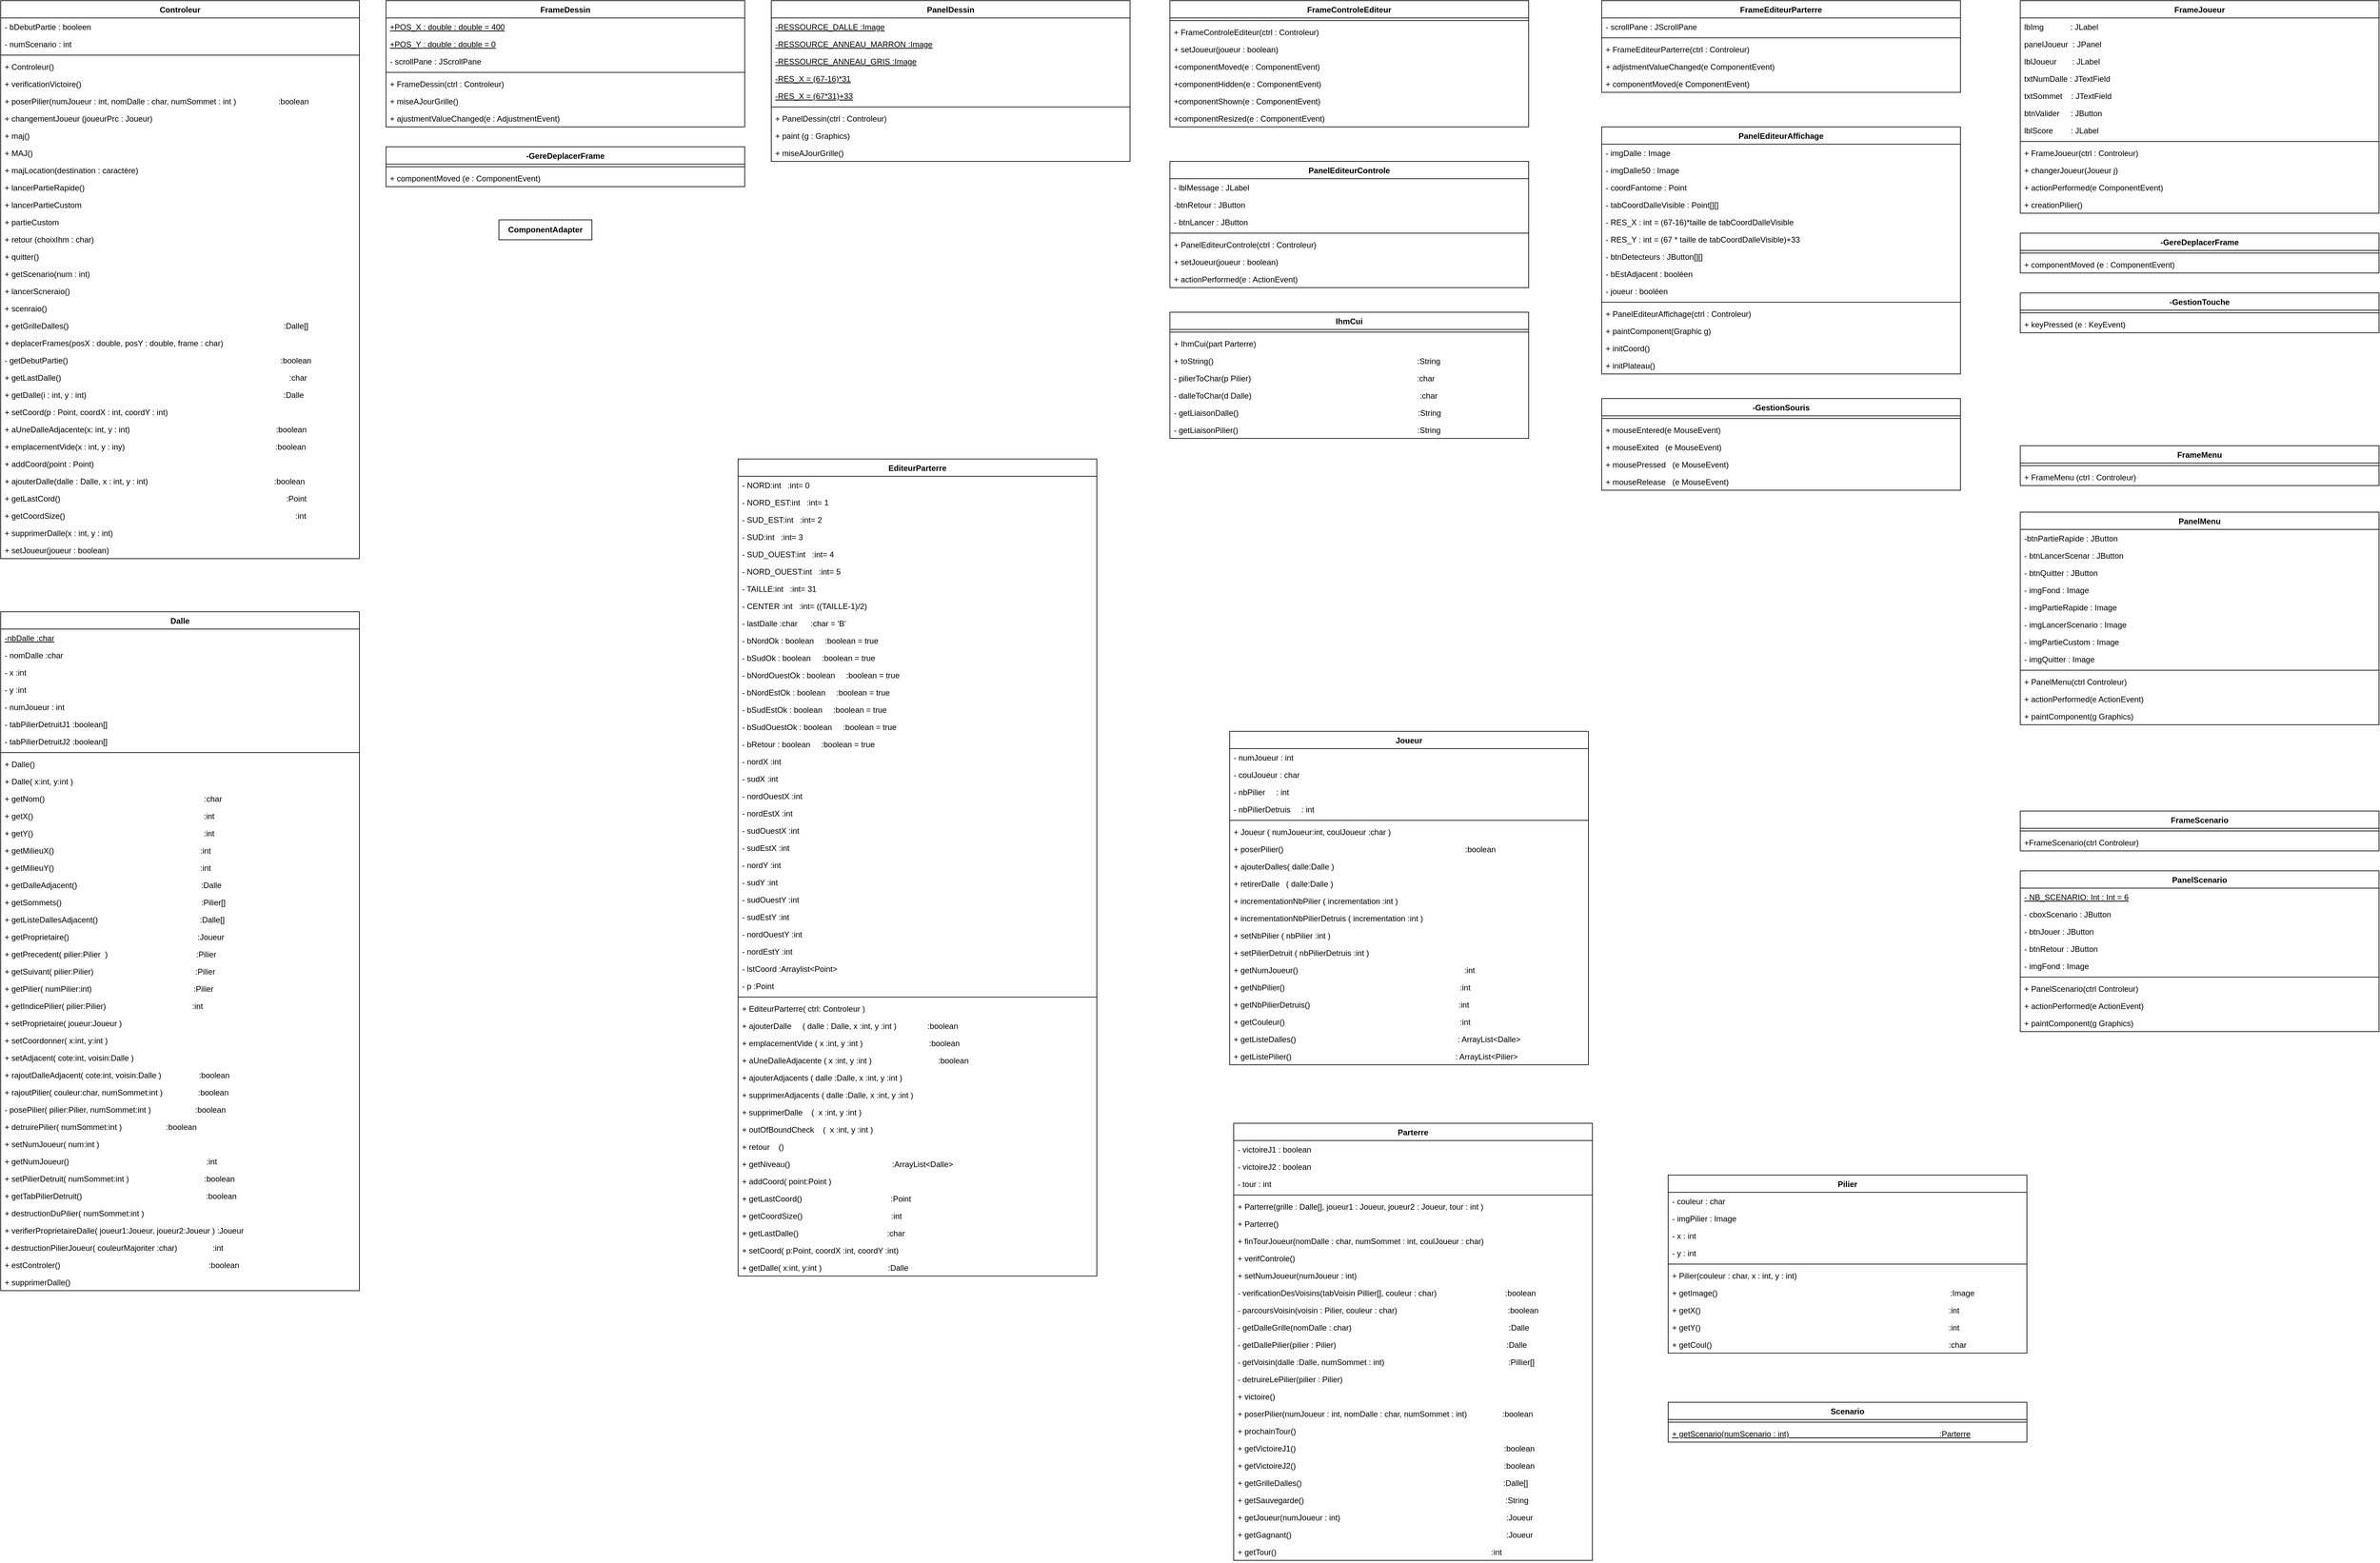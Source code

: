 <mxfile version="14.7.8" type="device" pages="2"><diagram id="UcbzgR8JS2doYMqEjRej" name="Page-1"><mxGraphModel dx="815" dy="872" grid="1" gridSize="10" guides="1" tooltips="1" connect="1" arrows="1" fold="1" page="1" pageScale="1" pageWidth="3300" pageHeight="4681" math="0" shadow="0"><root><mxCell id="0"/><mxCell id="1" parent="0"/><mxCell id="RwgC2RuMJBm6R2gdRQ64-10" value="Controleur" style="swimlane;fontStyle=1;align=center;verticalAlign=top;childLayout=stackLayout;horizontal=1;startSize=26;horizontalStack=0;resizeParent=1;resizeParentMax=0;resizeLast=0;collapsible=1;marginBottom=0;" vertex="1" parent="1"><mxGeometry x="30" y="50" width="540" height="840" as="geometry"><mxRectangle x="30" y="50" width="110" height="26" as="alternateBounds"/></mxGeometry></mxCell><mxCell id="RwgC2RuMJBm6R2gdRQ64-14" value="- bDebutPartie : booleen" style="text;strokeColor=none;fillColor=none;align=left;verticalAlign=top;spacingLeft=4;spacingRight=4;overflow=hidden;rotatable=0;points=[[0,0.5],[1,0.5]];portConstraint=eastwest;" vertex="1" parent="RwgC2RuMJBm6R2gdRQ64-10"><mxGeometry y="26" width="540" height="26" as="geometry"/></mxCell><mxCell id="RwgC2RuMJBm6R2gdRQ64-3" value="- numScenario : int" style="text;strokeColor=none;fillColor=none;align=left;verticalAlign=top;spacingLeft=4;spacingRight=4;overflow=hidden;rotatable=0;points=[[0,0.5],[1,0.5]];portConstraint=eastwest;" vertex="1" parent="RwgC2RuMJBm6R2gdRQ64-10"><mxGeometry y="52" width="540" height="26" as="geometry"/></mxCell><mxCell id="RwgC2RuMJBm6R2gdRQ64-12" value="" style="line;strokeWidth=1;fillColor=none;align=left;verticalAlign=middle;spacingTop=-1;spacingLeft=3;spacingRight=3;rotatable=0;labelPosition=right;points=[];portConstraint=eastwest;" vertex="1" parent="RwgC2RuMJBm6R2gdRQ64-10"><mxGeometry y="78" width="540" height="8" as="geometry"/></mxCell><mxCell id="RwgC2RuMJBm6R2gdRQ64-13" value="+ Controleur()" style="text;strokeColor=none;fillColor=none;align=left;verticalAlign=top;spacingLeft=4;spacingRight=4;overflow=hidden;rotatable=0;points=[[0,0.5],[1,0.5]];portConstraint=eastwest;" vertex="1" parent="RwgC2RuMJBm6R2gdRQ64-10"><mxGeometry y="86" width="540" height="26" as="geometry"/></mxCell><mxCell id="RwgC2RuMJBm6R2gdRQ64-15" value="+ verificationVictoire()" style="text;strokeColor=none;fillColor=none;align=left;verticalAlign=top;spacingLeft=4;spacingRight=4;overflow=hidden;rotatable=0;points=[[0,0.5],[1,0.5]];portConstraint=eastwest;" vertex="1" parent="RwgC2RuMJBm6R2gdRQ64-10"><mxGeometry y="112" width="540" height="26" as="geometry"/></mxCell><mxCell id="RwgC2RuMJBm6R2gdRQ64-16" value="+ poserPilier(numJoueur : int, nomDalle : char, numSommet : int )                   :boolean" style="text;strokeColor=none;fillColor=none;align=left;verticalAlign=top;spacingLeft=4;spacingRight=4;overflow=hidden;rotatable=0;points=[[0,0.5],[1,0.5]];portConstraint=eastwest;" vertex="1" parent="RwgC2RuMJBm6R2gdRQ64-10"><mxGeometry y="138" width="540" height="26" as="geometry"/></mxCell><mxCell id="RwgC2RuMJBm6R2gdRQ64-19" value="+ changementJoueur (joueurPrc : Joueur)" style="text;strokeColor=none;fillColor=none;align=left;verticalAlign=top;spacingLeft=4;spacingRight=4;overflow=hidden;rotatable=0;points=[[0,0.5],[1,0.5]];portConstraint=eastwest;" vertex="1" parent="RwgC2RuMJBm6R2gdRQ64-10"><mxGeometry y="164" width="540" height="26" as="geometry"/></mxCell><mxCell id="RwgC2RuMJBm6R2gdRQ64-17" value="+ maj()" style="text;strokeColor=none;fillColor=none;align=left;verticalAlign=top;spacingLeft=4;spacingRight=4;overflow=hidden;rotatable=0;points=[[0,0.5],[1,0.5]];portConstraint=eastwest;" vertex="1" parent="RwgC2RuMJBm6R2gdRQ64-10"><mxGeometry y="190" width="540" height="26" as="geometry"/></mxCell><mxCell id="RwgC2RuMJBm6R2gdRQ64-18" value="+ MAJ()" style="text;strokeColor=none;fillColor=none;align=left;verticalAlign=top;spacingLeft=4;spacingRight=4;overflow=hidden;rotatable=0;points=[[0,0.5],[1,0.5]];portConstraint=eastwest;" vertex="1" parent="RwgC2RuMJBm6R2gdRQ64-10"><mxGeometry y="216" width="540" height="26" as="geometry"/></mxCell><mxCell id="RwgC2RuMJBm6R2gdRQ64-20" value="+ majLocation(destination : caractère)" style="text;strokeColor=none;fillColor=none;align=left;verticalAlign=top;spacingLeft=4;spacingRight=4;overflow=hidden;rotatable=0;points=[[0,0.5],[1,0.5]];portConstraint=eastwest;" vertex="1" parent="RwgC2RuMJBm6R2gdRQ64-10"><mxGeometry y="242" width="540" height="26" as="geometry"/></mxCell><mxCell id="RwgC2RuMJBm6R2gdRQ64-23" value="+ lancerPartieRapide()" style="text;strokeColor=none;fillColor=none;align=left;verticalAlign=top;spacingLeft=4;spacingRight=4;overflow=hidden;rotatable=0;points=[[0,0.5],[1,0.5]];portConstraint=eastwest;" vertex="1" parent="RwgC2RuMJBm6R2gdRQ64-10"><mxGeometry y="268" width="540" height="26" as="geometry"/></mxCell><mxCell id="RwgC2RuMJBm6R2gdRQ64-24" value="+ lancerPartieCustom" style="text;strokeColor=none;fillColor=none;align=left;verticalAlign=top;spacingLeft=4;spacingRight=4;overflow=hidden;rotatable=0;points=[[0,0.5],[1,0.5]];portConstraint=eastwest;" vertex="1" parent="RwgC2RuMJBm6R2gdRQ64-10"><mxGeometry y="294" width="540" height="26" as="geometry"/></mxCell><mxCell id="RwgC2RuMJBm6R2gdRQ64-22" value="+ partieCustom" style="text;strokeColor=none;fillColor=none;align=left;verticalAlign=top;spacingLeft=4;spacingRight=4;overflow=hidden;rotatable=0;points=[[0,0.5],[1,0.5]];portConstraint=eastwest;" vertex="1" parent="RwgC2RuMJBm6R2gdRQ64-10"><mxGeometry y="320" width="540" height="26" as="geometry"/></mxCell><mxCell id="RwgC2RuMJBm6R2gdRQ64-26" value="+ retour (choixIhm : char)" style="text;strokeColor=none;fillColor=none;align=left;verticalAlign=top;spacingLeft=4;spacingRight=4;overflow=hidden;rotatable=0;points=[[0,0.5],[1,0.5]];portConstraint=eastwest;" vertex="1" parent="RwgC2RuMJBm6R2gdRQ64-10"><mxGeometry y="346" width="540" height="26" as="geometry"/></mxCell><mxCell id="RwgC2RuMJBm6R2gdRQ64-21" value="+ quitter()" style="text;strokeColor=none;fillColor=none;align=left;verticalAlign=top;spacingLeft=4;spacingRight=4;overflow=hidden;rotatable=0;points=[[0,0.5],[1,0.5]];portConstraint=eastwest;" vertex="1" parent="RwgC2RuMJBm6R2gdRQ64-10"><mxGeometry y="372" width="540" height="26" as="geometry"/></mxCell><mxCell id="RwgC2RuMJBm6R2gdRQ64-25" value="+ getScenario(num : int)" style="text;strokeColor=none;fillColor=none;align=left;verticalAlign=top;spacingLeft=4;spacingRight=4;overflow=hidden;rotatable=0;points=[[0,0.5],[1,0.5]];portConstraint=eastwest;" vertex="1" parent="RwgC2RuMJBm6R2gdRQ64-10"><mxGeometry y="398" width="540" height="26" as="geometry"/></mxCell><mxCell id="RwgC2RuMJBm6R2gdRQ64-27" value="+ lancerScneraio()" style="text;strokeColor=none;fillColor=none;align=left;verticalAlign=top;spacingLeft=4;spacingRight=4;overflow=hidden;rotatable=0;points=[[0,0.5],[1,0.5]];portConstraint=eastwest;" vertex="1" parent="RwgC2RuMJBm6R2gdRQ64-10"><mxGeometry y="424" width="540" height="26" as="geometry"/></mxCell><mxCell id="RwgC2RuMJBm6R2gdRQ64-28" value="+ scenraio()" style="text;strokeColor=none;fillColor=none;align=left;verticalAlign=top;spacingLeft=4;spacingRight=4;overflow=hidden;rotatable=0;points=[[0,0.5],[1,0.5]];portConstraint=eastwest;" vertex="1" parent="RwgC2RuMJBm6R2gdRQ64-10"><mxGeometry y="450" width="540" height="26" as="geometry"/></mxCell><mxCell id="RwgC2RuMJBm6R2gdRQ64-30" value="+ getGrilleDalles()                                                                                                 :Dalle[]" style="text;strokeColor=none;fillColor=none;align=left;verticalAlign=top;spacingLeft=4;spacingRight=4;overflow=hidden;rotatable=0;points=[[0,0.5],[1,0.5]];portConstraint=eastwest;" vertex="1" parent="RwgC2RuMJBm6R2gdRQ64-10"><mxGeometry y="476" width="540" height="26" as="geometry"/></mxCell><mxCell id="RwgC2RuMJBm6R2gdRQ64-33" value="+ deplacerFrames(posX : double, posY : double, frame : char)" style="text;strokeColor=none;fillColor=none;align=left;verticalAlign=top;spacingLeft=4;spacingRight=4;overflow=hidden;rotatable=0;points=[[0,0.5],[1,0.5]];portConstraint=eastwest;" vertex="1" parent="RwgC2RuMJBm6R2gdRQ64-10"><mxGeometry y="502" width="540" height="26" as="geometry"/></mxCell><mxCell id="RwgC2RuMJBm6R2gdRQ64-32" value="- getDebutPartie()                                                                                                :boolean" style="text;strokeColor=none;fillColor=none;align=left;verticalAlign=top;spacingLeft=4;spacingRight=4;overflow=hidden;rotatable=0;points=[[0,0.5],[1,0.5]];portConstraint=eastwest;" vertex="1" parent="RwgC2RuMJBm6R2gdRQ64-10"><mxGeometry y="528" width="540" height="26" as="geometry"/></mxCell><mxCell id="RwgC2RuMJBm6R2gdRQ64-29" value="+ getLastDalle()                                                                                                       :char" style="text;strokeColor=none;fillColor=none;align=left;verticalAlign=top;spacingLeft=4;spacingRight=4;overflow=hidden;rotatable=0;points=[[0,0.5],[1,0.5]];portConstraint=eastwest;" vertex="1" parent="RwgC2RuMJBm6R2gdRQ64-10"><mxGeometry y="554" width="540" height="26" as="geometry"/></mxCell><mxCell id="RwgC2RuMJBm6R2gdRQ64-34" value="+ getDalle(i : int, y : int)                                                                                         :Dalle" style="text;strokeColor=none;fillColor=none;align=left;verticalAlign=top;spacingLeft=4;spacingRight=4;overflow=hidden;rotatable=0;points=[[0,0.5],[1,0.5]];portConstraint=eastwest;" vertex="1" parent="RwgC2RuMJBm6R2gdRQ64-10"><mxGeometry y="580" width="540" height="26" as="geometry"/></mxCell><mxCell id="RwgC2RuMJBm6R2gdRQ64-37" value="+ setCoord(p : Point, coordX : int, coordY : int)" style="text;strokeColor=none;fillColor=none;align=left;verticalAlign=top;spacingLeft=4;spacingRight=4;overflow=hidden;rotatable=0;points=[[0,0.5],[1,0.5]];portConstraint=eastwest;" vertex="1" parent="RwgC2RuMJBm6R2gdRQ64-10"><mxGeometry y="606" width="540" height="26" as="geometry"/></mxCell><mxCell id="RwgC2RuMJBm6R2gdRQ64-31" value="+ aUneDalleAdjacente(x: int, y : int)                                                                  :boolean" style="text;strokeColor=none;fillColor=none;align=left;verticalAlign=top;spacingLeft=4;spacingRight=4;overflow=hidden;rotatable=0;points=[[0,0.5],[1,0.5]];portConstraint=eastwest;" vertex="1" parent="RwgC2RuMJBm6R2gdRQ64-10"><mxGeometry y="632" width="540" height="26" as="geometry"/></mxCell><mxCell id="RwgC2RuMJBm6R2gdRQ64-35" value="+ emplacementVide(x : int, y : iny)                                                                    :boolean" style="text;strokeColor=none;fillColor=none;align=left;verticalAlign=top;spacingLeft=4;spacingRight=4;overflow=hidden;rotatable=0;points=[[0,0.5],[1,0.5]];portConstraint=eastwest;" vertex="1" parent="RwgC2RuMJBm6R2gdRQ64-10"><mxGeometry y="658" width="540" height="26" as="geometry"/></mxCell><mxCell id="RwgC2RuMJBm6R2gdRQ64-40" value="+ addCoord(point : Point)" style="text;strokeColor=none;fillColor=none;align=left;verticalAlign=top;spacingLeft=4;spacingRight=4;overflow=hidden;rotatable=0;points=[[0,0.5],[1,0.5]];portConstraint=eastwest;" vertex="1" parent="RwgC2RuMJBm6R2gdRQ64-10"><mxGeometry y="684" width="540" height="26" as="geometry"/></mxCell><mxCell id="RwgC2RuMJBm6R2gdRQ64-38" value="+ ajouterDalle(dalle : Dalle, x : int, y : int)                                                         :boolean" style="text;strokeColor=none;fillColor=none;align=left;verticalAlign=top;spacingLeft=4;spacingRight=4;overflow=hidden;rotatable=0;points=[[0,0.5],[1,0.5]];portConstraint=eastwest;" vertex="1" parent="RwgC2RuMJBm6R2gdRQ64-10"><mxGeometry y="710" width="540" height="26" as="geometry"/></mxCell><mxCell id="RwgC2RuMJBm6R2gdRQ64-41" value="+ getLastCord()                                                                                                      :Point" style="text;strokeColor=none;fillColor=none;align=left;verticalAlign=top;spacingLeft=4;spacingRight=4;overflow=hidden;rotatable=0;points=[[0,0.5],[1,0.5]];portConstraint=eastwest;" vertex="1" parent="RwgC2RuMJBm6R2gdRQ64-10"><mxGeometry y="736" width="540" height="26" as="geometry"/></mxCell><mxCell id="RwgC2RuMJBm6R2gdRQ64-36" value="+ getCoordSize()                                                                                                        :int" style="text;strokeColor=none;fillColor=none;align=left;verticalAlign=top;spacingLeft=4;spacingRight=4;overflow=hidden;rotatable=0;points=[[0,0.5],[1,0.5]];portConstraint=eastwest;" vertex="1" parent="RwgC2RuMJBm6R2gdRQ64-10"><mxGeometry y="762" width="540" height="26" as="geometry"/></mxCell><mxCell id="RwgC2RuMJBm6R2gdRQ64-39" value="+ supprimerDalle(x : int, y : int)" style="text;strokeColor=none;fillColor=none;align=left;verticalAlign=top;spacingLeft=4;spacingRight=4;overflow=hidden;rotatable=0;points=[[0,0.5],[1,0.5]];portConstraint=eastwest;" vertex="1" parent="RwgC2RuMJBm6R2gdRQ64-10"><mxGeometry y="788" width="540" height="26" as="geometry"/></mxCell><mxCell id="RwgC2RuMJBm6R2gdRQ64-42" value="+ setJoueur(joueur : boolean) " style="text;strokeColor=none;fillColor=none;align=left;verticalAlign=top;spacingLeft=4;spacingRight=4;overflow=hidden;rotatable=0;points=[[0,0.5],[1,0.5]];portConstraint=eastwest;" vertex="1" parent="RwgC2RuMJBm6R2gdRQ64-10"><mxGeometry y="814" width="540" height="26" as="geometry"/></mxCell><mxCell id="RwgC2RuMJBm6R2gdRQ64-43" value="FrameDessin" style="swimlane;fontStyle=1;align=center;verticalAlign=top;childLayout=stackLayout;horizontal=1;startSize=26;horizontalStack=0;resizeParent=1;resizeParentMax=0;resizeLast=0;collapsible=1;marginBottom=0;" vertex="1" parent="1"><mxGeometry x="610" y="50" width="540" height="190" as="geometry"><mxRectangle x="30" y="50" width="110" height="26" as="alternateBounds"/></mxGeometry></mxCell><mxCell id="RwgC2RuMJBm6R2gdRQ64-44" value="+POS_X : double : double = 400" style="text;strokeColor=none;fillColor=none;align=left;verticalAlign=top;spacingLeft=4;spacingRight=4;overflow=hidden;rotatable=0;points=[[0,0.5],[1,0.5]];portConstraint=eastwest;fontStyle=4" vertex="1" parent="RwgC2RuMJBm6R2gdRQ64-43"><mxGeometry y="26" width="540" height="26" as="geometry"/></mxCell><mxCell id="RwgC2RuMJBm6R2gdRQ64-76" value="+POS_Y : double : double = 0" style="text;strokeColor=none;fillColor=none;align=left;verticalAlign=top;spacingLeft=4;spacingRight=4;overflow=hidden;rotatable=0;points=[[0,0.5],[1,0.5]];portConstraint=eastwest;fontStyle=4" vertex="1" parent="RwgC2RuMJBm6R2gdRQ64-43"><mxGeometry y="52" width="540" height="26" as="geometry"/></mxCell><mxCell id="RwgC2RuMJBm6R2gdRQ64-45" value="- scrollPane : JScrollPane" style="text;strokeColor=none;fillColor=none;align=left;verticalAlign=top;spacingLeft=4;spacingRight=4;overflow=hidden;rotatable=0;points=[[0,0.5],[1,0.5]];portConstraint=eastwest;" vertex="1" parent="RwgC2RuMJBm6R2gdRQ64-43"><mxGeometry y="78" width="540" height="26" as="geometry"/></mxCell><mxCell id="RwgC2RuMJBm6R2gdRQ64-46" value="" style="line;strokeWidth=1;fillColor=none;align=left;verticalAlign=middle;spacingTop=-1;spacingLeft=3;spacingRight=3;rotatable=0;labelPosition=right;points=[];portConstraint=eastwest;" vertex="1" parent="RwgC2RuMJBm6R2gdRQ64-43"><mxGeometry y="104" width="540" height="8" as="geometry"/></mxCell><mxCell id="RwgC2RuMJBm6R2gdRQ64-47" value="+ FrameDessin(ctrl : Controleur)" style="text;strokeColor=none;fillColor=none;align=left;verticalAlign=top;spacingLeft=4;spacingRight=4;overflow=hidden;rotatable=0;points=[[0,0.5],[1,0.5]];portConstraint=eastwest;" vertex="1" parent="RwgC2RuMJBm6R2gdRQ64-43"><mxGeometry y="112" width="540" height="26" as="geometry"/></mxCell><mxCell id="RwgC2RuMJBm6R2gdRQ64-48" value="+ miseAJourGrille()" style="text;strokeColor=none;fillColor=none;align=left;verticalAlign=top;spacingLeft=4;spacingRight=4;overflow=hidden;rotatable=0;points=[[0,0.5],[1,0.5]];portConstraint=eastwest;" vertex="1" parent="RwgC2RuMJBm6R2gdRQ64-43"><mxGeometry y="138" width="540" height="26" as="geometry"/></mxCell><mxCell id="RwgC2RuMJBm6R2gdRQ64-49" value="+ ajustmentValueChanged(e : AdjustmentEvent)" style="text;strokeColor=none;fillColor=none;align=left;verticalAlign=top;spacingLeft=4;spacingRight=4;overflow=hidden;rotatable=0;points=[[0,0.5],[1,0.5]];portConstraint=eastwest;" vertex="1" parent="RwgC2RuMJBm6R2gdRQ64-43"><mxGeometry y="164" width="540" height="26" as="geometry"/></mxCell><mxCell id="RwgC2RuMJBm6R2gdRQ64-77" value="-GereDeplacerFrame" style="swimlane;fontStyle=1;align=center;verticalAlign=top;childLayout=stackLayout;horizontal=1;startSize=26;horizontalStack=0;resizeParent=1;resizeParentMax=0;resizeLast=0;collapsible=1;marginBottom=0;" vertex="1" parent="1"><mxGeometry x="610" y="270" width="540" height="60" as="geometry"><mxRectangle x="30" y="50" width="110" height="26" as="alternateBounds"/></mxGeometry></mxCell><mxCell id="RwgC2RuMJBm6R2gdRQ64-81" value="" style="line;strokeWidth=1;fillColor=none;align=left;verticalAlign=middle;spacingTop=-1;spacingLeft=3;spacingRight=3;rotatable=0;labelPosition=right;points=[];portConstraint=eastwest;" vertex="1" parent="RwgC2RuMJBm6R2gdRQ64-77"><mxGeometry y="26" width="540" height="8" as="geometry"/></mxCell><mxCell id="RwgC2RuMJBm6R2gdRQ64-84" value="+ componentMoved (e : ComponentEvent)" style="text;strokeColor=none;fillColor=none;align=left;verticalAlign=top;spacingLeft=4;spacingRight=4;overflow=hidden;rotatable=0;points=[[0,0.5],[1,0.5]];portConstraint=eastwest;" vertex="1" parent="RwgC2RuMJBm6R2gdRQ64-77"><mxGeometry y="34" width="540" height="26" as="geometry"/></mxCell><UserObject label="&lt;font style=&quot;font-size: 12px&quot;&gt;&lt;b&gt;ComponentAdapter&lt;/b&gt;&lt;/font&gt;" treeRoot="1" id="RwgC2RuMJBm6R2gdRQ64-85"><mxCell style="whiteSpace=wrap;html=1;align=center;treeFolding=1;treeMoving=1;newEdgeStyle={&quot;edgeStyle&quot;:&quot;elbowEdgeStyle&quot;,&quot;startArrow&quot;:&quot;none&quot;,&quot;endArrow&quot;:&quot;none&quot;};" vertex="1" parent="1"><mxGeometry x="780" y="380" width="140" height="30" as="geometry"/></mxCell></UserObject><mxCell id="RwgC2RuMJBm6R2gdRQ64-86" value="PanelDessin" style="swimlane;fontStyle=1;align=center;verticalAlign=top;childLayout=stackLayout;horizontal=1;startSize=26;horizontalStack=0;resizeParent=1;resizeParentMax=0;resizeLast=0;collapsible=1;marginBottom=0;" vertex="1" parent="1"><mxGeometry x="1190" y="50" width="540" height="242" as="geometry"><mxRectangle x="30" y="50" width="110" height="26" as="alternateBounds"/></mxGeometry></mxCell><mxCell id="RwgC2RuMJBm6R2gdRQ64-87" value="-RESSOURCE_DALLE :Image " style="text;strokeColor=none;fillColor=none;align=left;verticalAlign=top;spacingLeft=4;spacingRight=4;overflow=hidden;rotatable=0;points=[[0,0.5],[1,0.5]];portConstraint=eastwest;fontStyle=4" vertex="1" parent="RwgC2RuMJBm6R2gdRQ64-86"><mxGeometry y="26" width="540" height="26" as="geometry"/></mxCell><mxCell id="RwgC2RuMJBm6R2gdRQ64-95" value="-RESSOURCE_ANNEAU_MARRON :Image " style="text;strokeColor=none;fillColor=none;align=left;verticalAlign=top;spacingLeft=4;spacingRight=4;overflow=hidden;rotatable=0;points=[[0,0.5],[1,0.5]];portConstraint=eastwest;fontStyle=4" vertex="1" parent="RwgC2RuMJBm6R2gdRQ64-86"><mxGeometry y="52" width="540" height="26" as="geometry"/></mxCell><mxCell id="RwgC2RuMJBm6R2gdRQ64-96" value="-RESSOURCE_ANNEAU_GRIS :Image " style="text;strokeColor=none;fillColor=none;align=left;verticalAlign=top;spacingLeft=4;spacingRight=4;overflow=hidden;rotatable=0;points=[[0,0.5],[1,0.5]];portConstraint=eastwest;fontStyle=4" vertex="1" parent="RwgC2RuMJBm6R2gdRQ64-86"><mxGeometry y="78" width="540" height="26" as="geometry"/></mxCell><mxCell id="RwgC2RuMJBm6R2gdRQ64-94" value="-RES_X = (67-16)*31 " style="text;strokeColor=none;fillColor=none;align=left;verticalAlign=top;spacingLeft=4;spacingRight=4;overflow=hidden;rotatable=0;points=[[0,0.5],[1,0.5]];portConstraint=eastwest;fontStyle=4" vertex="1" parent="RwgC2RuMJBm6R2gdRQ64-86"><mxGeometry y="104" width="540" height="26" as="geometry"/></mxCell><mxCell id="RwgC2RuMJBm6R2gdRQ64-98" value="-RES_X = (67*31)+33 " style="text;strokeColor=none;fillColor=none;align=left;verticalAlign=top;spacingLeft=4;spacingRight=4;overflow=hidden;rotatable=0;points=[[0,0.5],[1,0.5]];portConstraint=eastwest;fontStyle=4" vertex="1" parent="RwgC2RuMJBm6R2gdRQ64-86"><mxGeometry y="130" width="540" height="26" as="geometry"/></mxCell><mxCell id="RwgC2RuMJBm6R2gdRQ64-90" value="" style="line;strokeWidth=1;fillColor=none;align=left;verticalAlign=middle;spacingTop=-1;spacingLeft=3;spacingRight=3;rotatable=0;labelPosition=right;points=[];portConstraint=eastwest;" vertex="1" parent="RwgC2RuMJBm6R2gdRQ64-86"><mxGeometry y="156" width="540" height="8" as="geometry"/></mxCell><mxCell id="RwgC2RuMJBm6R2gdRQ64-92" value="+ PanelDessin(ctrl : Controleur)" style="text;strokeColor=none;fillColor=none;align=left;verticalAlign=top;spacingLeft=4;spacingRight=4;overflow=hidden;rotatable=0;points=[[0,0.5],[1,0.5]];portConstraint=eastwest;" vertex="1" parent="RwgC2RuMJBm6R2gdRQ64-86"><mxGeometry y="164" width="540" height="26" as="geometry"/></mxCell><mxCell id="RwgC2RuMJBm6R2gdRQ64-93" value="+ paint (g : Graphics)" style="text;strokeColor=none;fillColor=none;align=left;verticalAlign=top;spacingLeft=4;spacingRight=4;overflow=hidden;rotatable=0;points=[[0,0.5],[1,0.5]];portConstraint=eastwest;" vertex="1" parent="RwgC2RuMJBm6R2gdRQ64-86"><mxGeometry y="190" width="540" height="26" as="geometry"/></mxCell><mxCell id="RwgC2RuMJBm6R2gdRQ64-99" value="+ miseAJourGrille()" style="text;strokeColor=none;fillColor=none;align=left;verticalAlign=top;spacingLeft=4;spacingRight=4;overflow=hidden;rotatable=0;points=[[0,0.5],[1,0.5]];portConstraint=eastwest;" vertex="1" parent="RwgC2RuMJBm6R2gdRQ64-86"><mxGeometry y="216" width="540" height="26" as="geometry"/></mxCell><mxCell id="RwgC2RuMJBm6R2gdRQ64-100" value="FrameControleEditeur" style="swimlane;fontStyle=1;align=center;verticalAlign=top;childLayout=stackLayout;horizontal=1;startSize=26;horizontalStack=0;resizeParent=1;resizeParentMax=0;resizeLast=0;collapsible=1;marginBottom=0;" vertex="1" parent="1"><mxGeometry x="1790" y="50" width="540" height="190" as="geometry"><mxRectangle x="30" y="50" width="110" height="26" as="alternateBounds"/></mxGeometry></mxCell><mxCell id="RwgC2RuMJBm6R2gdRQ64-103" value="" style="line;strokeWidth=1;fillColor=none;align=left;verticalAlign=middle;spacingTop=-1;spacingLeft=3;spacingRight=3;rotatable=0;labelPosition=right;points=[];portConstraint=eastwest;" vertex="1" parent="RwgC2RuMJBm6R2gdRQ64-100"><mxGeometry y="26" width="540" height="8" as="geometry"/></mxCell><mxCell id="RwgC2RuMJBm6R2gdRQ64-104" value="+ FrameControleEditeur(ctrl : Controleur)" style="text;strokeColor=none;fillColor=none;align=left;verticalAlign=top;spacingLeft=4;spacingRight=4;overflow=hidden;rotatable=0;points=[[0,0.5],[1,0.5]];portConstraint=eastwest;" vertex="1" parent="RwgC2RuMJBm6R2gdRQ64-100"><mxGeometry y="34" width="540" height="26" as="geometry"/></mxCell><mxCell id="RwgC2RuMJBm6R2gdRQ64-105" value="+ setJoueur(joueur : boolean)" style="text;strokeColor=none;fillColor=none;align=left;verticalAlign=top;spacingLeft=4;spacingRight=4;overflow=hidden;rotatable=0;points=[[0,0.5],[1,0.5]];portConstraint=eastwest;" vertex="1" parent="RwgC2RuMJBm6R2gdRQ64-100"><mxGeometry y="60" width="540" height="26" as="geometry"/></mxCell><mxCell id="RwgC2RuMJBm6R2gdRQ64-106" value="+componentMoved(e : ComponentEvent)" style="text;strokeColor=none;fillColor=none;align=left;verticalAlign=top;spacingLeft=4;spacingRight=4;overflow=hidden;rotatable=0;points=[[0,0.5],[1,0.5]];portConstraint=eastwest;" vertex="1" parent="RwgC2RuMJBm6R2gdRQ64-100"><mxGeometry y="86" width="540" height="26" as="geometry"/></mxCell><mxCell id="RwgC2RuMJBm6R2gdRQ64-134" value="+componentHidden(e : ComponentEvent)" style="text;strokeColor=none;fillColor=none;align=left;verticalAlign=top;spacingLeft=4;spacingRight=4;overflow=hidden;rotatable=0;points=[[0,0.5],[1,0.5]];portConstraint=eastwest;" vertex="1" parent="RwgC2RuMJBm6R2gdRQ64-100"><mxGeometry y="112" width="540" height="26" as="geometry"/></mxCell><mxCell id="RwgC2RuMJBm6R2gdRQ64-135" value="+componentShown(e : ComponentEvent)" style="text;strokeColor=none;fillColor=none;align=left;verticalAlign=top;spacingLeft=4;spacingRight=4;overflow=hidden;rotatable=0;points=[[0,0.5],[1,0.5]];portConstraint=eastwest;" vertex="1" parent="RwgC2RuMJBm6R2gdRQ64-100"><mxGeometry y="138" width="540" height="26" as="geometry"/></mxCell><mxCell id="RwgC2RuMJBm6R2gdRQ64-133" value="+componentResized(e : ComponentEvent)" style="text;strokeColor=none;fillColor=none;align=left;verticalAlign=top;spacingLeft=4;spacingRight=4;overflow=hidden;rotatable=0;points=[[0,0.5],[1,0.5]];portConstraint=eastwest;" vertex="1" parent="RwgC2RuMJBm6R2gdRQ64-100"><mxGeometry y="164" width="540" height="26" as="geometry"/></mxCell><mxCell id="RwgC2RuMJBm6R2gdRQ64-136" value="PanelEditeurControle" style="swimlane;fontStyle=1;align=center;verticalAlign=top;childLayout=stackLayout;horizontal=1;startSize=26;horizontalStack=0;resizeParent=1;resizeParentMax=0;resizeLast=0;collapsible=1;marginBottom=0;" vertex="1" parent="1"><mxGeometry x="1790" y="292" width="540" height="190" as="geometry"><mxRectangle x="30" y="50" width="110" height="26" as="alternateBounds"/></mxGeometry></mxCell><mxCell id="RwgC2RuMJBm6R2gdRQ64-144" value="- lblMessage : JLabel" style="text;strokeColor=none;fillColor=none;align=left;verticalAlign=top;spacingLeft=4;spacingRight=4;overflow=hidden;rotatable=0;points=[[0,0.5],[1,0.5]];portConstraint=eastwest;" vertex="1" parent="RwgC2RuMJBm6R2gdRQ64-136"><mxGeometry y="26" width="540" height="26" as="geometry"/></mxCell><mxCell id="RwgC2RuMJBm6R2gdRQ64-146" value="-btnRetour : JButton" style="text;strokeColor=none;fillColor=none;align=left;verticalAlign=top;spacingLeft=4;spacingRight=4;overflow=hidden;rotatable=0;points=[[0,0.5],[1,0.5]];portConstraint=eastwest;" vertex="1" parent="RwgC2RuMJBm6R2gdRQ64-136"><mxGeometry y="52" width="540" height="26" as="geometry"/></mxCell><mxCell id="RwgC2RuMJBm6R2gdRQ64-145" value="- btnLancer : JButton" style="text;strokeColor=none;fillColor=none;align=left;verticalAlign=top;spacingLeft=4;spacingRight=4;overflow=hidden;rotatable=0;points=[[0,0.5],[1,0.5]];portConstraint=eastwest;" vertex="1" parent="RwgC2RuMJBm6R2gdRQ64-136"><mxGeometry y="78" width="540" height="26" as="geometry"/></mxCell><mxCell id="RwgC2RuMJBm6R2gdRQ64-137" value="" style="line;strokeWidth=1;fillColor=none;align=left;verticalAlign=middle;spacingTop=-1;spacingLeft=3;spacingRight=3;rotatable=0;labelPosition=right;points=[];portConstraint=eastwest;" vertex="1" parent="RwgC2RuMJBm6R2gdRQ64-136"><mxGeometry y="104" width="540" height="8" as="geometry"/></mxCell><mxCell id="RwgC2RuMJBm6R2gdRQ64-141" value="+ PanelEditeurControle(ctrl : Controleur)" style="text;strokeColor=none;fillColor=none;align=left;verticalAlign=top;spacingLeft=4;spacingRight=4;overflow=hidden;rotatable=0;points=[[0,0.5],[1,0.5]];portConstraint=eastwest;" vertex="1" parent="RwgC2RuMJBm6R2gdRQ64-136"><mxGeometry y="112" width="540" height="26" as="geometry"/></mxCell><mxCell id="RwgC2RuMJBm6R2gdRQ64-142" value="+ setJoueur(joueur : boolean)" style="text;strokeColor=none;fillColor=none;align=left;verticalAlign=top;spacingLeft=4;spacingRight=4;overflow=hidden;rotatable=0;points=[[0,0.5],[1,0.5]];portConstraint=eastwest;" vertex="1" parent="RwgC2RuMJBm6R2gdRQ64-136"><mxGeometry y="138" width="540" height="26" as="geometry"/></mxCell><mxCell id="RwgC2RuMJBm6R2gdRQ64-143" value="+ actionPerformed(e : ActionEvent)" style="text;strokeColor=none;fillColor=none;align=left;verticalAlign=top;spacingLeft=4;spacingRight=4;overflow=hidden;rotatable=0;points=[[0,0.5],[1,0.5]];portConstraint=eastwest;" vertex="1" parent="RwgC2RuMJBm6R2gdRQ64-136"><mxGeometry y="164" width="540" height="26" as="geometry"/></mxCell><mxCell id="RwgC2RuMJBm6R2gdRQ64-147" value="IhmCui" style="swimlane;fontStyle=1;align=center;verticalAlign=top;childLayout=stackLayout;horizontal=1;startSize=26;horizontalStack=0;resizeParent=1;resizeParentMax=0;resizeLast=0;collapsible=1;marginBottom=0;" vertex="1" parent="1"><mxGeometry x="1790" y="519" width="540" height="190" as="geometry"><mxRectangle x="30" y="50" width="110" height="26" as="alternateBounds"/></mxGeometry></mxCell><mxCell id="RwgC2RuMJBm6R2gdRQ64-151" value="" style="line;strokeWidth=1;fillColor=none;align=left;verticalAlign=middle;spacingTop=-1;spacingLeft=3;spacingRight=3;rotatable=0;labelPosition=right;points=[];portConstraint=eastwest;" vertex="1" parent="RwgC2RuMJBm6R2gdRQ64-147"><mxGeometry y="26" width="540" height="8" as="geometry"/></mxCell><mxCell id="RwgC2RuMJBm6R2gdRQ64-152" value="+ IhmCui(part Parterre)" style="text;strokeColor=none;fillColor=none;align=left;verticalAlign=top;spacingLeft=4;spacingRight=4;overflow=hidden;rotatable=0;points=[[0,0.5],[1,0.5]];portConstraint=eastwest;" vertex="1" parent="RwgC2RuMJBm6R2gdRQ64-147"><mxGeometry y="34" width="540" height="26" as="geometry"/></mxCell><mxCell id="RwgC2RuMJBm6R2gdRQ64-153" value="+ toString()                                                                                            :String" style="text;strokeColor=none;fillColor=none;align=left;verticalAlign=top;spacingLeft=4;spacingRight=4;overflow=hidden;rotatable=0;points=[[0,0.5],[1,0.5]];portConstraint=eastwest;" vertex="1" parent="RwgC2RuMJBm6R2gdRQ64-147"><mxGeometry y="60" width="540" height="26" as="geometry"/></mxCell><mxCell id="RwgC2RuMJBm6R2gdRQ64-154" value="- pilierToChar(p Pilier)                                                                           :char" style="text;strokeColor=none;fillColor=none;align=left;verticalAlign=top;spacingLeft=4;spacingRight=4;overflow=hidden;rotatable=0;points=[[0,0.5],[1,0.5]];portConstraint=eastwest;" vertex="1" parent="RwgC2RuMJBm6R2gdRQ64-147"><mxGeometry y="86" width="540" height="26" as="geometry"/></mxCell><mxCell id="RwgC2RuMJBm6R2gdRQ64-155" value="- dalleToChar(d Dalle)                                                                            :char" style="text;strokeColor=none;fillColor=none;align=left;verticalAlign=top;spacingLeft=4;spacingRight=4;overflow=hidden;rotatable=0;points=[[0,0.5],[1,0.5]];portConstraint=eastwest;" vertex="1" parent="RwgC2RuMJBm6R2gdRQ64-147"><mxGeometry y="112" width="540" height="26" as="geometry"/></mxCell><mxCell id="RwgC2RuMJBm6R2gdRQ64-156" value="- getLiaisonDalle()                                                                                 :String" style="text;strokeColor=none;fillColor=none;align=left;verticalAlign=top;spacingLeft=4;spacingRight=4;overflow=hidden;rotatable=0;points=[[0,0.5],[1,0.5]];portConstraint=eastwest;" vertex="1" parent="RwgC2RuMJBm6R2gdRQ64-147"><mxGeometry y="138" width="540" height="26" as="geometry"/></mxCell><mxCell id="RwgC2RuMJBm6R2gdRQ64-157" value="- getLiaisonPilier()                                                                                 :String" style="text;strokeColor=none;fillColor=none;align=left;verticalAlign=top;spacingLeft=4;spacingRight=4;overflow=hidden;rotatable=0;points=[[0,0.5],[1,0.5]];portConstraint=eastwest;" vertex="1" parent="RwgC2RuMJBm6R2gdRQ64-147"><mxGeometry y="164" width="540" height="26" as="geometry"/></mxCell><mxCell id="RwgC2RuMJBm6R2gdRQ64-158" value="FrameEditeurParterre" style="swimlane;fontStyle=1;align=center;verticalAlign=top;childLayout=stackLayout;horizontal=1;startSize=26;horizontalStack=0;resizeParent=1;resizeParentMax=0;resizeLast=0;collapsible=1;marginBottom=0;" vertex="1" parent="1"><mxGeometry x="2440" y="50" width="540" height="138" as="geometry"><mxRectangle x="30" y="50" width="110" height="26" as="alternateBounds"/></mxGeometry></mxCell><mxCell id="RwgC2RuMJBm6R2gdRQ64-159" value="- scrollPane : JScrollPane" style="text;strokeColor=none;fillColor=none;align=left;verticalAlign=top;spacingLeft=4;spacingRight=4;overflow=hidden;rotatable=0;points=[[0,0.5],[1,0.5]];portConstraint=eastwest;" vertex="1" parent="RwgC2RuMJBm6R2gdRQ64-158"><mxGeometry y="26" width="540" height="26" as="geometry"/></mxCell><mxCell id="RwgC2RuMJBm6R2gdRQ64-162" value="" style="line;strokeWidth=1;fillColor=none;align=left;verticalAlign=middle;spacingTop=-1;spacingLeft=3;spacingRight=3;rotatable=0;labelPosition=right;points=[];portConstraint=eastwest;" vertex="1" parent="RwgC2RuMJBm6R2gdRQ64-158"><mxGeometry y="52" width="540" height="8" as="geometry"/></mxCell><mxCell id="RwgC2RuMJBm6R2gdRQ64-163" value="+ FrameEditeurParterre(ctrl : Controleur)" style="text;strokeColor=none;fillColor=none;align=left;verticalAlign=top;spacingLeft=4;spacingRight=4;overflow=hidden;rotatable=0;points=[[0,0.5],[1,0.5]];portConstraint=eastwest;" vertex="1" parent="RwgC2RuMJBm6R2gdRQ64-158"><mxGeometry y="60" width="540" height="26" as="geometry"/></mxCell><mxCell id="RwgC2RuMJBm6R2gdRQ64-164" value="+ adjistmentValueChanged(e ComponentEvent)" style="text;strokeColor=none;fillColor=none;align=left;verticalAlign=top;spacingLeft=4;spacingRight=4;overflow=hidden;rotatable=0;points=[[0,0.5],[1,0.5]];portConstraint=eastwest;" vertex="1" parent="RwgC2RuMJBm6R2gdRQ64-158"><mxGeometry y="86" width="540" height="26" as="geometry"/></mxCell><mxCell id="RwgC2RuMJBm6R2gdRQ64-165" value="+ componentMoved(e ComponentEvent)" style="text;strokeColor=none;fillColor=none;align=left;verticalAlign=top;spacingLeft=4;spacingRight=4;overflow=hidden;rotatable=0;points=[[0,0.5],[1,0.5]];portConstraint=eastwest;" vertex="1" parent="RwgC2RuMJBm6R2gdRQ64-158"><mxGeometry y="112" width="540" height="26" as="geometry"/></mxCell><mxCell id="hyV79cCNTdKmpHKeQj6o-13" value="-GereDeplacerFrame" style="swimlane;fontStyle=1;align=center;verticalAlign=top;childLayout=stackLayout;horizontal=1;startSize=26;horizontalStack=0;resizeParent=1;resizeParentMax=0;resizeLast=0;collapsible=1;marginBottom=0;" vertex="1" parent="1"><mxGeometry x="3070" y="400" width="540" height="60" as="geometry"><mxRectangle x="30" y="50" width="110" height="26" as="alternateBounds"/></mxGeometry></mxCell><mxCell id="hyV79cCNTdKmpHKeQj6o-14" value="" style="line;strokeWidth=1;fillColor=none;align=left;verticalAlign=middle;spacingTop=-1;spacingLeft=3;spacingRight=3;rotatable=0;labelPosition=right;points=[];portConstraint=eastwest;" vertex="1" parent="hyV79cCNTdKmpHKeQj6o-13"><mxGeometry y="26" width="540" height="8" as="geometry"/></mxCell><mxCell id="hyV79cCNTdKmpHKeQj6o-15" value="+ componentMoved (e : ComponentEvent)" style="text;strokeColor=none;fillColor=none;align=left;verticalAlign=top;spacingLeft=4;spacingRight=4;overflow=hidden;rotatable=0;points=[[0,0.5],[1,0.5]];portConstraint=eastwest;" vertex="1" parent="hyV79cCNTdKmpHKeQj6o-13"><mxGeometry y="34" width="540" height="26" as="geometry"/></mxCell><mxCell id="hyV79cCNTdKmpHKeQj6o-17" value="-GestionTouche" style="swimlane;fontStyle=1;align=center;verticalAlign=top;childLayout=stackLayout;horizontal=1;startSize=26;horizontalStack=0;resizeParent=1;resizeParentMax=0;resizeLast=0;collapsible=1;marginBottom=0;" vertex="1" parent="1"><mxGeometry x="3070" y="490" width="540" height="60" as="geometry"><mxRectangle x="30" y="50" width="110" height="26" as="alternateBounds"/></mxGeometry></mxCell><mxCell id="hyV79cCNTdKmpHKeQj6o-18" value="" style="line;strokeWidth=1;fillColor=none;align=left;verticalAlign=middle;spacingTop=-1;spacingLeft=3;spacingRight=3;rotatable=0;labelPosition=right;points=[];portConstraint=eastwest;" vertex="1" parent="hyV79cCNTdKmpHKeQj6o-17"><mxGeometry y="26" width="540" height="8" as="geometry"/></mxCell><mxCell id="hyV79cCNTdKmpHKeQj6o-19" value="+ keyPressed (e : KeyEvent)" style="text;strokeColor=none;fillColor=none;align=left;verticalAlign=top;spacingLeft=4;spacingRight=4;overflow=hidden;rotatable=0;points=[[0,0.5],[1,0.5]];portConstraint=eastwest;" vertex="1" parent="hyV79cCNTdKmpHKeQj6o-17"><mxGeometry y="34" width="540" height="26" as="geometry"/></mxCell><mxCell id="hyV79cCNTdKmpHKeQj6o-20" value="PanelEditeurAffichage" style="swimlane;fontStyle=1;align=center;verticalAlign=top;childLayout=stackLayout;horizontal=1;startSize=26;horizontalStack=0;resizeParent=1;resizeParentMax=0;resizeLast=0;collapsible=1;marginBottom=0;" vertex="1" parent="1"><mxGeometry x="2440" y="240" width="540" height="372" as="geometry"><mxRectangle x="30" y="50" width="110" height="26" as="alternateBounds"/></mxGeometry></mxCell><mxCell id="hyV79cCNTdKmpHKeQj6o-21" value="- imgDalle : Image" style="text;strokeColor=none;fillColor=none;align=left;verticalAlign=top;spacingLeft=4;spacingRight=4;overflow=hidden;rotatable=0;points=[[0,0.5],[1,0.5]];portConstraint=eastwest;" vertex="1" parent="hyV79cCNTdKmpHKeQj6o-20"><mxGeometry y="26" width="540" height="26" as="geometry"/></mxCell><mxCell id="hyV79cCNTdKmpHKeQj6o-26" value="- imgDalle50 : Image" style="text;strokeColor=none;fillColor=none;align=left;verticalAlign=top;spacingLeft=4;spacingRight=4;overflow=hidden;rotatable=0;points=[[0,0.5],[1,0.5]];portConstraint=eastwest;" vertex="1" parent="hyV79cCNTdKmpHKeQj6o-20"><mxGeometry y="52" width="540" height="26" as="geometry"/></mxCell><mxCell id="hyV79cCNTdKmpHKeQj6o-27" value="- coordFantome : Point" style="text;strokeColor=none;fillColor=none;align=left;verticalAlign=top;spacingLeft=4;spacingRight=4;overflow=hidden;rotatable=0;points=[[0,0.5],[1,0.5]];portConstraint=eastwest;" vertex="1" parent="hyV79cCNTdKmpHKeQj6o-20"><mxGeometry y="78" width="540" height="26" as="geometry"/></mxCell><mxCell id="hyV79cCNTdKmpHKeQj6o-28" value="- tabCoordDalleVisible : Point[][]" style="text;strokeColor=none;fillColor=none;align=left;verticalAlign=top;spacingLeft=4;spacingRight=4;overflow=hidden;rotatable=0;points=[[0,0.5],[1,0.5]];portConstraint=eastwest;" vertex="1" parent="hyV79cCNTdKmpHKeQj6o-20"><mxGeometry y="104" width="540" height="26" as="geometry"/></mxCell><mxCell id="hyV79cCNTdKmpHKeQj6o-29" value="- RES_X : int = (67-16)*taille de tabCoordDalleVisible" style="text;strokeColor=none;fillColor=none;align=left;verticalAlign=top;spacingLeft=4;spacingRight=4;overflow=hidden;rotatable=0;points=[[0,0.5],[1,0.5]];portConstraint=eastwest;" vertex="1" parent="hyV79cCNTdKmpHKeQj6o-20"><mxGeometry y="130" width="540" height="26" as="geometry"/></mxCell><mxCell id="hyV79cCNTdKmpHKeQj6o-30" value="- RES_Y : int = (67 * taille de tabCoordDalleVisible)+33" style="text;strokeColor=none;fillColor=none;align=left;verticalAlign=top;spacingLeft=4;spacingRight=4;overflow=hidden;rotatable=0;points=[[0,0.5],[1,0.5]];portConstraint=eastwest;" vertex="1" parent="hyV79cCNTdKmpHKeQj6o-20"><mxGeometry y="156" width="540" height="26" as="geometry"/></mxCell><mxCell id="hyV79cCNTdKmpHKeQj6o-31" value="- btnDetecteurs : JButton[][]" style="text;strokeColor=none;fillColor=none;align=left;verticalAlign=top;spacingLeft=4;spacingRight=4;overflow=hidden;rotatable=0;points=[[0,0.5],[1,0.5]];portConstraint=eastwest;" vertex="1" parent="hyV79cCNTdKmpHKeQj6o-20"><mxGeometry y="182" width="540" height="26" as="geometry"/></mxCell><mxCell id="hyV79cCNTdKmpHKeQj6o-32" value="- bEstAdjacent : booléen" style="text;strokeColor=none;fillColor=none;align=left;verticalAlign=top;spacingLeft=4;spacingRight=4;overflow=hidden;rotatable=0;points=[[0,0.5],[1,0.5]];portConstraint=eastwest;" vertex="1" parent="hyV79cCNTdKmpHKeQj6o-20"><mxGeometry y="208" width="540" height="26" as="geometry"/></mxCell><mxCell id="hyV79cCNTdKmpHKeQj6o-33" value="- joueur : booléen" style="text;strokeColor=none;fillColor=none;align=left;verticalAlign=top;spacingLeft=4;spacingRight=4;overflow=hidden;rotatable=0;points=[[0,0.5],[1,0.5]];portConstraint=eastwest;" vertex="1" parent="hyV79cCNTdKmpHKeQj6o-20"><mxGeometry y="234" width="540" height="26" as="geometry"/></mxCell><mxCell id="hyV79cCNTdKmpHKeQj6o-22" value="" style="line;strokeWidth=1;fillColor=none;align=left;verticalAlign=middle;spacingTop=-1;spacingLeft=3;spacingRight=3;rotatable=0;labelPosition=right;points=[];portConstraint=eastwest;" vertex="1" parent="hyV79cCNTdKmpHKeQj6o-20"><mxGeometry y="260" width="540" height="8" as="geometry"/></mxCell><mxCell id="hyV79cCNTdKmpHKeQj6o-23" value="+ PanelEditeurAffichage(ctrl : Controleur)" style="text;strokeColor=none;fillColor=none;align=left;verticalAlign=top;spacingLeft=4;spacingRight=4;overflow=hidden;rotatable=0;points=[[0,0.5],[1,0.5]];portConstraint=eastwest;" vertex="1" parent="hyV79cCNTdKmpHKeQj6o-20"><mxGeometry y="268" width="540" height="26" as="geometry"/></mxCell><mxCell id="hyV79cCNTdKmpHKeQj6o-24" value="+ paintComponent(Graphic g)" style="text;strokeColor=none;fillColor=none;align=left;verticalAlign=top;spacingLeft=4;spacingRight=4;overflow=hidden;rotatable=0;points=[[0,0.5],[1,0.5]];portConstraint=eastwest;" vertex="1" parent="hyV79cCNTdKmpHKeQj6o-20"><mxGeometry y="294" width="540" height="26" as="geometry"/></mxCell><mxCell id="hyV79cCNTdKmpHKeQj6o-25" value="+ initCoord()" style="text;strokeColor=none;fillColor=none;align=left;verticalAlign=top;spacingLeft=4;spacingRight=4;overflow=hidden;rotatable=0;points=[[0,0.5],[1,0.5]];portConstraint=eastwest;" vertex="1" parent="hyV79cCNTdKmpHKeQj6o-20"><mxGeometry y="320" width="540" height="26" as="geometry"/></mxCell><mxCell id="hyV79cCNTdKmpHKeQj6o-34" value="+ initPlateau()" style="text;strokeColor=none;fillColor=none;align=left;verticalAlign=top;spacingLeft=4;spacingRight=4;overflow=hidden;rotatable=0;points=[[0,0.5],[1,0.5]];portConstraint=eastwest;" vertex="1" parent="hyV79cCNTdKmpHKeQj6o-20"><mxGeometry y="346" width="540" height="26" as="geometry"/></mxCell><mxCell id="hyV79cCNTdKmpHKeQj6o-1" value="FrameJoueur" style="swimlane;fontStyle=1;align=center;verticalAlign=top;childLayout=stackLayout;horizontal=1;startSize=26;horizontalStack=0;resizeParent=1;resizeParentMax=0;resizeLast=0;collapsible=1;marginBottom=0;" vertex="1" parent="1"><mxGeometry x="3070" y="50" width="540" height="320" as="geometry"><mxRectangle x="30" y="50" width="110" height="26" as="alternateBounds"/></mxGeometry></mxCell><mxCell id="hyV79cCNTdKmpHKeQj6o-2" value="lbImg            : JLabel" style="text;strokeColor=none;fillColor=none;align=left;verticalAlign=top;spacingLeft=4;spacingRight=4;overflow=hidden;rotatable=0;points=[[0,0.5],[1,0.5]];portConstraint=eastwest;" vertex="1" parent="hyV79cCNTdKmpHKeQj6o-1"><mxGeometry y="26" width="540" height="26" as="geometry"/></mxCell><mxCell id="hyV79cCNTdKmpHKeQj6o-8" value="panelJoueur  : JPanel" style="text;strokeColor=none;fillColor=none;align=left;verticalAlign=top;spacingLeft=4;spacingRight=4;overflow=hidden;rotatable=0;points=[[0,0.5],[1,0.5]];portConstraint=eastwest;" vertex="1" parent="hyV79cCNTdKmpHKeQj6o-1"><mxGeometry y="52" width="540" height="26" as="geometry"/></mxCell><mxCell id="hyV79cCNTdKmpHKeQj6o-10" value="lblJoueur       : JLabel" style="text;strokeColor=none;fillColor=none;align=left;verticalAlign=top;spacingLeft=4;spacingRight=4;overflow=hidden;rotatable=0;points=[[0,0.5],[1,0.5]];portConstraint=eastwest;" vertex="1" parent="hyV79cCNTdKmpHKeQj6o-1"><mxGeometry y="78" width="540" height="26" as="geometry"/></mxCell><mxCell id="hyV79cCNTdKmpHKeQj6o-9" value="txtNumDalle : JTextField" style="text;strokeColor=none;fillColor=none;align=left;verticalAlign=top;spacingLeft=4;spacingRight=4;overflow=hidden;rotatable=0;points=[[0,0.5],[1,0.5]];portConstraint=eastwest;" vertex="1" parent="hyV79cCNTdKmpHKeQj6o-1"><mxGeometry y="104" width="540" height="26" as="geometry"/></mxCell><mxCell id="hyV79cCNTdKmpHKeQj6o-11" value="txtSommet    : JTextField" style="text;strokeColor=none;fillColor=none;align=left;verticalAlign=top;spacingLeft=4;spacingRight=4;overflow=hidden;rotatable=0;points=[[0,0.5],[1,0.5]];portConstraint=eastwest;" vertex="1" parent="hyV79cCNTdKmpHKeQj6o-1"><mxGeometry y="130" width="540" height="26" as="geometry"/></mxCell><mxCell id="hyV79cCNTdKmpHKeQj6o-12" value="btnValider     : JButton" style="text;strokeColor=none;fillColor=none;align=left;verticalAlign=top;spacingLeft=4;spacingRight=4;overflow=hidden;rotatable=0;points=[[0,0.5],[1,0.5]];portConstraint=eastwest;" vertex="1" parent="hyV79cCNTdKmpHKeQj6o-1"><mxGeometry y="156" width="540" height="26" as="geometry"/></mxCell><mxCell id="hyV79cCNTdKmpHKeQj6o-7" value="lblScore        : JLabel" style="text;strokeColor=none;fillColor=none;align=left;verticalAlign=top;spacingLeft=4;spacingRight=4;overflow=hidden;rotatable=0;points=[[0,0.5],[1,0.5]];portConstraint=eastwest;" vertex="1" parent="hyV79cCNTdKmpHKeQj6o-1"><mxGeometry y="182" width="540" height="26" as="geometry"/></mxCell><mxCell id="hyV79cCNTdKmpHKeQj6o-3" value="" style="line;strokeWidth=1;fillColor=none;align=left;verticalAlign=middle;spacingTop=-1;spacingLeft=3;spacingRight=3;rotatable=0;labelPosition=right;points=[];portConstraint=eastwest;" vertex="1" parent="hyV79cCNTdKmpHKeQj6o-1"><mxGeometry y="208" width="540" height="8" as="geometry"/></mxCell><mxCell id="hyV79cCNTdKmpHKeQj6o-4" value="+ FrameJoueur(ctrl : Controleur)" style="text;strokeColor=none;fillColor=none;align=left;verticalAlign=top;spacingLeft=4;spacingRight=4;overflow=hidden;rotatable=0;points=[[0,0.5],[1,0.5]];portConstraint=eastwest;" vertex="1" parent="hyV79cCNTdKmpHKeQj6o-1"><mxGeometry y="216" width="540" height="26" as="geometry"/></mxCell><mxCell id="hyV79cCNTdKmpHKeQj6o-5" value="+ changerJoueur(Joueur j)" style="text;strokeColor=none;fillColor=none;align=left;verticalAlign=top;spacingLeft=4;spacingRight=4;overflow=hidden;rotatable=0;points=[[0,0.5],[1,0.5]];portConstraint=eastwest;" vertex="1" parent="hyV79cCNTdKmpHKeQj6o-1"><mxGeometry y="242" width="540" height="26" as="geometry"/></mxCell><mxCell id="hyV79cCNTdKmpHKeQj6o-6" value="+ actionPerformed(e ComponentEvent)" style="text;strokeColor=none;fillColor=none;align=left;verticalAlign=top;spacingLeft=4;spacingRight=4;overflow=hidden;rotatable=0;points=[[0,0.5],[1,0.5]];portConstraint=eastwest;" vertex="1" parent="hyV79cCNTdKmpHKeQj6o-1"><mxGeometry y="268" width="540" height="26" as="geometry"/></mxCell><mxCell id="hyV79cCNTdKmpHKeQj6o-16" value="+ creationPilier()" style="text;strokeColor=none;fillColor=none;align=left;verticalAlign=top;spacingLeft=4;spacingRight=4;overflow=hidden;rotatable=0;points=[[0,0.5],[1,0.5]];portConstraint=eastwest;" vertex="1" parent="hyV79cCNTdKmpHKeQj6o-1"><mxGeometry y="294" width="540" height="26" as="geometry"/></mxCell><mxCell id="hyV79cCNTdKmpHKeQj6o-35" value="-GestionSouris" style="swimlane;fontStyle=1;align=center;verticalAlign=top;childLayout=stackLayout;horizontal=1;startSize=26;horizontalStack=0;resizeParent=1;resizeParentMax=0;resizeLast=0;collapsible=1;marginBottom=0;" vertex="1" parent="1"><mxGeometry x="2440" y="649" width="540" height="138" as="geometry"><mxRectangle x="30" y="50" width="110" height="26" as="alternateBounds"/></mxGeometry></mxCell><mxCell id="hyV79cCNTdKmpHKeQj6o-36" value="" style="line;strokeWidth=1;fillColor=none;align=left;verticalAlign=middle;spacingTop=-1;spacingLeft=3;spacingRight=3;rotatable=0;labelPosition=right;points=[];portConstraint=eastwest;" vertex="1" parent="hyV79cCNTdKmpHKeQj6o-35"><mxGeometry y="26" width="540" height="8" as="geometry"/></mxCell><mxCell id="hyV79cCNTdKmpHKeQj6o-37" value="+ mouseEntered(e MouseEvent)" style="text;strokeColor=none;fillColor=none;align=left;verticalAlign=top;spacingLeft=4;spacingRight=4;overflow=hidden;rotatable=0;points=[[0,0.5],[1,0.5]];portConstraint=eastwest;" vertex="1" parent="hyV79cCNTdKmpHKeQj6o-35"><mxGeometry y="34" width="540" height="26" as="geometry"/></mxCell><mxCell id="hyV79cCNTdKmpHKeQj6o-38" value="+ mouseExited   (e MouseEvent)" style="text;strokeColor=none;fillColor=none;align=left;verticalAlign=top;spacingLeft=4;spacingRight=4;overflow=hidden;rotatable=0;points=[[0,0.5],[1,0.5]];portConstraint=eastwest;" vertex="1" parent="hyV79cCNTdKmpHKeQj6o-35"><mxGeometry y="60" width="540" height="26" as="geometry"/></mxCell><mxCell id="hyV79cCNTdKmpHKeQj6o-39" value="+ mousePressed   (e MouseEvent)" style="text;strokeColor=none;fillColor=none;align=left;verticalAlign=top;spacingLeft=4;spacingRight=4;overflow=hidden;rotatable=0;points=[[0,0.5],[1,0.5]];portConstraint=eastwest;" vertex="1" parent="hyV79cCNTdKmpHKeQj6o-35"><mxGeometry y="86" width="540" height="26" as="geometry"/></mxCell><mxCell id="hyV79cCNTdKmpHKeQj6o-40" value="+ mouseRelease   (e MouseEvent)" style="text;strokeColor=none;fillColor=none;align=left;verticalAlign=top;spacingLeft=4;spacingRight=4;overflow=hidden;rotatable=0;points=[[0,0.5],[1,0.5]];portConstraint=eastwest;" vertex="1" parent="hyV79cCNTdKmpHKeQj6o-35"><mxGeometry y="112" width="540" height="26" as="geometry"/></mxCell><mxCell id="hyV79cCNTdKmpHKeQj6o-42" value="FrameMenu" style="swimlane;fontStyle=1;align=center;verticalAlign=top;childLayout=stackLayout;horizontal=1;startSize=26;horizontalStack=0;resizeParent=1;resizeParentMax=0;resizeLast=0;collapsible=1;marginBottom=0;" vertex="1" parent="1"><mxGeometry x="3070" y="720" width="540" height="60" as="geometry"><mxRectangle x="30" y="50" width="110" height="26" as="alternateBounds"/></mxGeometry></mxCell><mxCell id="hyV79cCNTdKmpHKeQj6o-50" value="" style="line;strokeWidth=1;fillColor=none;align=left;verticalAlign=middle;spacingTop=-1;spacingLeft=3;spacingRight=3;rotatable=0;labelPosition=right;points=[];portConstraint=eastwest;" vertex="1" parent="hyV79cCNTdKmpHKeQj6o-42"><mxGeometry y="26" width="540" height="8" as="geometry"/></mxCell><mxCell id="hyV79cCNTdKmpHKeQj6o-51" value="+ FrameMenu (ctrl : Controleur)" style="text;strokeColor=none;fillColor=none;align=left;verticalAlign=top;spacingLeft=4;spacingRight=4;overflow=hidden;rotatable=0;points=[[0,0.5],[1,0.5]];portConstraint=eastwest;" vertex="1" parent="hyV79cCNTdKmpHKeQj6o-42"><mxGeometry y="34" width="540" height="26" as="geometry"/></mxCell><mxCell id="hyV79cCNTdKmpHKeQj6o-55" value="PanelMenu" style="swimlane;fontStyle=1;align=center;verticalAlign=top;childLayout=stackLayout;horizontal=1;startSize=26;horizontalStack=0;resizeParent=1;resizeParentMax=0;resizeLast=0;collapsible=1;marginBottom=0;" vertex="1" parent="1"><mxGeometry x="3070" y="820" width="540" height="320" as="geometry"><mxRectangle x="30" y="50" width="110" height="26" as="alternateBounds"/></mxGeometry></mxCell><mxCell id="hyV79cCNTdKmpHKeQj6o-56" value="-btnPartieRapide : JButton&#xA;" style="text;strokeColor=none;fillColor=none;align=left;verticalAlign=top;spacingLeft=4;spacingRight=4;overflow=hidden;rotatable=0;points=[[0,0.5],[1,0.5]];portConstraint=eastwest;" vertex="1" parent="hyV79cCNTdKmpHKeQj6o-55"><mxGeometry y="26" width="540" height="26" as="geometry"/></mxCell><mxCell id="hyV79cCNTdKmpHKeQj6o-57" value="- btnLancerScenar : JButton" style="text;strokeColor=none;fillColor=none;align=left;verticalAlign=top;spacingLeft=4;spacingRight=4;overflow=hidden;rotatable=0;points=[[0,0.5],[1,0.5]];portConstraint=eastwest;" vertex="1" parent="hyV79cCNTdKmpHKeQj6o-55"><mxGeometry y="52" width="540" height="26" as="geometry"/></mxCell><mxCell id="hyV79cCNTdKmpHKeQj6o-58" value="- btnQuitter : JButton" style="text;strokeColor=none;fillColor=none;align=left;verticalAlign=top;spacingLeft=4;spacingRight=4;overflow=hidden;rotatable=0;points=[[0,0.5],[1,0.5]];portConstraint=eastwest;" vertex="1" parent="hyV79cCNTdKmpHKeQj6o-55"><mxGeometry y="78" width="540" height="26" as="geometry"/></mxCell><mxCell id="hyV79cCNTdKmpHKeQj6o-59" value="- imgFond : Image " style="text;strokeColor=none;fillColor=none;align=left;verticalAlign=top;spacingLeft=4;spacingRight=4;overflow=hidden;rotatable=0;points=[[0,0.5],[1,0.5]];portConstraint=eastwest;" vertex="1" parent="hyV79cCNTdKmpHKeQj6o-55"><mxGeometry y="104" width="540" height="26" as="geometry"/></mxCell><mxCell id="hyV79cCNTdKmpHKeQj6o-60" value="- imgPartieRapide : Image" style="text;strokeColor=none;fillColor=none;align=left;verticalAlign=top;spacingLeft=4;spacingRight=4;overflow=hidden;rotatable=0;points=[[0,0.5],[1,0.5]];portConstraint=eastwest;" vertex="1" parent="hyV79cCNTdKmpHKeQj6o-55"><mxGeometry y="130" width="540" height="26" as="geometry"/></mxCell><mxCell id="hyV79cCNTdKmpHKeQj6o-61" value="- imgLancerScenario : Image" style="text;strokeColor=none;fillColor=none;align=left;verticalAlign=top;spacingLeft=4;spacingRight=4;overflow=hidden;rotatable=0;points=[[0,0.5],[1,0.5]];portConstraint=eastwest;" vertex="1" parent="hyV79cCNTdKmpHKeQj6o-55"><mxGeometry y="156" width="540" height="26" as="geometry"/></mxCell><mxCell id="hyV79cCNTdKmpHKeQj6o-62" value="- imgPartieCustom : Image" style="text;strokeColor=none;fillColor=none;align=left;verticalAlign=top;spacingLeft=4;spacingRight=4;overflow=hidden;rotatable=0;points=[[0,0.5],[1,0.5]];portConstraint=eastwest;" vertex="1" parent="hyV79cCNTdKmpHKeQj6o-55"><mxGeometry y="182" width="540" height="26" as="geometry"/></mxCell><mxCell id="hyV79cCNTdKmpHKeQj6o-69" value="- imgQuitter : Image" style="text;strokeColor=none;fillColor=none;align=left;verticalAlign=top;spacingLeft=4;spacingRight=4;overflow=hidden;rotatable=0;points=[[0,0.5],[1,0.5]];portConstraint=eastwest;" vertex="1" parent="hyV79cCNTdKmpHKeQj6o-55"><mxGeometry y="208" width="540" height="26" as="geometry"/></mxCell><mxCell id="hyV79cCNTdKmpHKeQj6o-63" value="" style="line;strokeWidth=1;fillColor=none;align=left;verticalAlign=middle;spacingTop=-1;spacingLeft=3;spacingRight=3;rotatable=0;labelPosition=right;points=[];portConstraint=eastwest;" vertex="1" parent="hyV79cCNTdKmpHKeQj6o-55"><mxGeometry y="234" width="540" height="8" as="geometry"/></mxCell><mxCell id="hyV79cCNTdKmpHKeQj6o-64" value="+ PanelMenu(ctrl Controleur)" style="text;strokeColor=none;fillColor=none;align=left;verticalAlign=top;spacingLeft=4;spacingRight=4;overflow=hidden;rotatable=0;points=[[0,0.5],[1,0.5]];portConstraint=eastwest;" vertex="1" parent="hyV79cCNTdKmpHKeQj6o-55"><mxGeometry y="242" width="540" height="26" as="geometry"/></mxCell><mxCell id="hyV79cCNTdKmpHKeQj6o-65" value="+ actionPerformed(e ActionEvent)" style="text;strokeColor=none;fillColor=none;align=left;verticalAlign=top;spacingLeft=4;spacingRight=4;overflow=hidden;rotatable=0;points=[[0,0.5],[1,0.5]];portConstraint=eastwest;" vertex="1" parent="hyV79cCNTdKmpHKeQj6o-55"><mxGeometry y="268" width="540" height="26" as="geometry"/></mxCell><mxCell id="hyV79cCNTdKmpHKeQj6o-67" value="+ paintComponent(g Graphics)" style="text;strokeColor=none;fillColor=none;align=left;verticalAlign=top;spacingLeft=4;spacingRight=4;overflow=hidden;rotatable=0;points=[[0,0.5],[1,0.5]];portConstraint=eastwest;" vertex="1" parent="hyV79cCNTdKmpHKeQj6o-55"><mxGeometry y="294" width="540" height="26" as="geometry"/></mxCell><mxCell id="hyV79cCNTdKmpHKeQj6o-70" value="FrameScenario" style="swimlane;fontStyle=1;align=center;verticalAlign=top;childLayout=stackLayout;horizontal=1;startSize=26;horizontalStack=0;resizeParent=1;resizeParentMax=0;resizeLast=0;collapsible=1;marginBottom=0;" vertex="1" parent="1"><mxGeometry x="3070" y="1270" width="540" height="60" as="geometry"><mxRectangle x="30" y="50" width="110" height="26" as="alternateBounds"/></mxGeometry></mxCell><mxCell id="hyV79cCNTdKmpHKeQj6o-71" value="" style="line;strokeWidth=1;fillColor=none;align=left;verticalAlign=middle;spacingTop=-1;spacingLeft=3;spacingRight=3;rotatable=0;labelPosition=right;points=[];portConstraint=eastwest;" vertex="1" parent="hyV79cCNTdKmpHKeQj6o-70"><mxGeometry y="26" width="540" height="8" as="geometry"/></mxCell><mxCell id="hyV79cCNTdKmpHKeQj6o-72" value="+FrameScenario(ctrl Controleur)" style="text;strokeColor=none;fillColor=none;align=left;verticalAlign=top;spacingLeft=4;spacingRight=4;overflow=hidden;rotatable=0;points=[[0,0.5],[1,0.5]];portConstraint=eastwest;" vertex="1" parent="hyV79cCNTdKmpHKeQj6o-70"><mxGeometry y="34" width="540" height="26" as="geometry"/></mxCell><mxCell id="hyV79cCNTdKmpHKeQj6o-73" value="PanelScenario" style="swimlane;fontStyle=1;align=center;verticalAlign=top;childLayout=stackLayout;horizontal=1;startSize=26;horizontalStack=0;resizeParent=1;resizeParentMax=0;resizeLast=0;collapsible=1;marginBottom=0;" vertex="1" parent="1"><mxGeometry x="3070" y="1360" width="540" height="242" as="geometry"><mxRectangle x="30" y="50" width="110" height="26" as="alternateBounds"/></mxGeometry></mxCell><mxCell id="hyV79cCNTdKmpHKeQj6o-74" value="- NB_SCENARIO: Int : Int = 6" style="text;strokeColor=none;fillColor=none;align=left;verticalAlign=top;spacingLeft=4;spacingRight=4;overflow=hidden;rotatable=0;points=[[0,0.5],[1,0.5]];portConstraint=eastwest;fontStyle=4" vertex="1" parent="hyV79cCNTdKmpHKeQj6o-73"><mxGeometry y="26" width="540" height="26" as="geometry"/></mxCell><mxCell id="hyV79cCNTdKmpHKeQj6o-75" value="- cboxScenario : JButton" style="text;strokeColor=none;fillColor=none;align=left;verticalAlign=top;spacingLeft=4;spacingRight=4;overflow=hidden;rotatable=0;points=[[0,0.5],[1,0.5]];portConstraint=eastwest;" vertex="1" parent="hyV79cCNTdKmpHKeQj6o-73"><mxGeometry y="52" width="540" height="26" as="geometry"/></mxCell><mxCell id="hyV79cCNTdKmpHKeQj6o-76" value="- btnJouer : JButton" style="text;strokeColor=none;fillColor=none;align=left;verticalAlign=top;spacingLeft=4;spacingRight=4;overflow=hidden;rotatable=0;points=[[0,0.5],[1,0.5]];portConstraint=eastwest;" vertex="1" parent="hyV79cCNTdKmpHKeQj6o-73"><mxGeometry y="78" width="540" height="26" as="geometry"/></mxCell><mxCell id="hyV79cCNTdKmpHKeQj6o-77" value="- btnRetour : JButton" style="text;strokeColor=none;fillColor=none;align=left;verticalAlign=top;spacingLeft=4;spacingRight=4;overflow=hidden;rotatable=0;points=[[0,0.5],[1,0.5]];portConstraint=eastwest;" vertex="1" parent="hyV79cCNTdKmpHKeQj6o-73"><mxGeometry y="104" width="540" height="26" as="geometry"/></mxCell><mxCell id="hyV79cCNTdKmpHKeQj6o-78" value="- imgFond : Image" style="text;strokeColor=none;fillColor=none;align=left;verticalAlign=top;spacingLeft=4;spacingRight=4;overflow=hidden;rotatable=0;points=[[0,0.5],[1,0.5]];portConstraint=eastwest;" vertex="1" parent="hyV79cCNTdKmpHKeQj6o-73"><mxGeometry y="130" width="540" height="26" as="geometry"/></mxCell><mxCell id="hyV79cCNTdKmpHKeQj6o-82" value="" style="line;strokeWidth=1;fillColor=none;align=left;verticalAlign=middle;spacingTop=-1;spacingLeft=3;spacingRight=3;rotatable=0;labelPosition=right;points=[];portConstraint=eastwest;" vertex="1" parent="hyV79cCNTdKmpHKeQj6o-73"><mxGeometry y="156" width="540" height="8" as="geometry"/></mxCell><mxCell id="hyV79cCNTdKmpHKeQj6o-83" value="+ PanelScenario(ctrl Controleur)" style="text;strokeColor=none;fillColor=none;align=left;verticalAlign=top;spacingLeft=4;spacingRight=4;overflow=hidden;rotatable=0;points=[[0,0.5],[1,0.5]];portConstraint=eastwest;" vertex="1" parent="hyV79cCNTdKmpHKeQj6o-73"><mxGeometry y="164" width="540" height="26" as="geometry"/></mxCell><mxCell id="hyV79cCNTdKmpHKeQj6o-84" value="+ actionPerformed(e ActionEvent)" style="text;strokeColor=none;fillColor=none;align=left;verticalAlign=top;spacingLeft=4;spacingRight=4;overflow=hidden;rotatable=0;points=[[0,0.5],[1,0.5]];portConstraint=eastwest;" vertex="1" parent="hyV79cCNTdKmpHKeQj6o-73"><mxGeometry y="190" width="540" height="26" as="geometry"/></mxCell><mxCell id="hyV79cCNTdKmpHKeQj6o-85" value="+ paintComponent(g Graphics)" style="text;strokeColor=none;fillColor=none;align=left;verticalAlign=top;spacingLeft=4;spacingRight=4;overflow=hidden;rotatable=0;points=[[0,0.5],[1,0.5]];portConstraint=eastwest;" vertex="1" parent="hyV79cCNTdKmpHKeQj6o-73"><mxGeometry y="216" width="540" height="26" as="geometry"/></mxCell><mxCell id="tfPDaj1FYwstM5khPJC9-22" value="Dalle" style="swimlane;fontStyle=1;align=center;verticalAlign=top;childLayout=stackLayout;horizontal=1;startSize=26;horizontalStack=0;resizeParent=1;resizeParentMax=0;resizeLast=0;collapsible=1;marginBottom=0;" vertex="1" parent="1"><mxGeometry x="30" y="970" width="540" height="1022" as="geometry"><mxRectangle x="30" y="50" width="110" height="26" as="alternateBounds"/></mxGeometry></mxCell><mxCell id="tfPDaj1FYwstM5khPJC9-23" value="-nbDalle :char " style="text;strokeColor=none;fillColor=none;align=left;verticalAlign=top;spacingLeft=4;spacingRight=4;overflow=hidden;rotatable=0;points=[[0,0.5],[1,0.5]];portConstraint=eastwest;fontStyle=4" vertex="1" parent="tfPDaj1FYwstM5khPJC9-22"><mxGeometry y="26" width="540" height="26" as="geometry"/></mxCell><mxCell id="tfPDaj1FYwstM5khPJC9-26" value="- nomDalle :char" style="text;strokeColor=none;fillColor=none;align=left;verticalAlign=top;spacingLeft=4;spacingRight=4;overflow=hidden;rotatable=0;points=[[0,0.5],[1,0.5]];portConstraint=eastwest;fontStyle=0" vertex="1" parent="tfPDaj1FYwstM5khPJC9-22"><mxGeometry y="52" width="540" height="26" as="geometry"/></mxCell><mxCell id="tfPDaj1FYwstM5khPJC9-33" value="- x :int&#xA;" style="text;strokeColor=none;fillColor=none;align=left;verticalAlign=top;spacingLeft=4;spacingRight=4;overflow=hidden;rotatable=0;points=[[0,0.5],[1,0.5]];portConstraint=eastwest;fontStyle=0" vertex="1" parent="tfPDaj1FYwstM5khPJC9-22"><mxGeometry y="78" width="540" height="26" as="geometry"/></mxCell><mxCell id="tfPDaj1FYwstM5khPJC9-34" value="- y :int&#xA;" style="text;strokeColor=none;fillColor=none;align=left;verticalAlign=top;spacingLeft=4;spacingRight=4;overflow=hidden;rotatable=0;points=[[0,0.5],[1,0.5]];portConstraint=eastwest;fontStyle=0" vertex="1" parent="tfPDaj1FYwstM5khPJC9-22"><mxGeometry y="104" width="540" height="26" as="geometry"/></mxCell><mxCell id="tfPDaj1FYwstM5khPJC9-27" value="- numJoueur : int" style="text;strokeColor=none;fillColor=none;align=left;verticalAlign=top;spacingLeft=4;spacingRight=4;overflow=hidden;rotatable=0;points=[[0,0.5],[1,0.5]];portConstraint=eastwest;fontStyle=0" vertex="1" parent="tfPDaj1FYwstM5khPJC9-22"><mxGeometry y="130" width="540" height="26" as="geometry"/></mxCell><mxCell id="tfPDaj1FYwstM5khPJC9-35" value="- tabPilierDetruitJ1 :boolean[]" style="text;strokeColor=none;fillColor=none;align=left;verticalAlign=top;spacingLeft=4;spacingRight=4;overflow=hidden;rotatable=0;points=[[0,0.5],[1,0.5]];portConstraint=eastwest;fontStyle=0" vertex="1" parent="tfPDaj1FYwstM5khPJC9-22"><mxGeometry y="156" width="540" height="26" as="geometry"/></mxCell><mxCell id="tfPDaj1FYwstM5khPJC9-36" value="- tabPilierDetruitJ2 :boolean[]" style="text;strokeColor=none;fillColor=none;align=left;verticalAlign=top;spacingLeft=4;spacingRight=4;overflow=hidden;rotatable=0;points=[[0,0.5],[1,0.5]];portConstraint=eastwest;fontStyle=0" vertex="1" parent="tfPDaj1FYwstM5khPJC9-22"><mxGeometry y="182" width="540" height="26" as="geometry"/></mxCell><mxCell id="tfPDaj1FYwstM5khPJC9-28" value="" style="line;strokeWidth=1;fillColor=none;align=left;verticalAlign=middle;spacingTop=-1;spacingLeft=3;spacingRight=3;rotatable=0;labelPosition=right;points=[];portConstraint=eastwest;" vertex="1" parent="tfPDaj1FYwstM5khPJC9-22"><mxGeometry y="208" width="540" height="8" as="geometry"/></mxCell><mxCell id="tfPDaj1FYwstM5khPJC9-37" value="+ Dalle()" style="text;strokeColor=none;fillColor=none;align=left;verticalAlign=top;spacingLeft=4;spacingRight=4;overflow=hidden;rotatable=0;points=[[0,0.5],[1,0.5]];portConstraint=eastwest;" vertex="1" parent="tfPDaj1FYwstM5khPJC9-22"><mxGeometry y="216" width="540" height="26" as="geometry"/></mxCell><mxCell id="tfPDaj1FYwstM5khPJC9-38" value="+ Dalle( x:int, y:int )" style="text;strokeColor=none;fillColor=none;align=left;verticalAlign=top;spacingLeft=4;spacingRight=4;overflow=hidden;rotatable=0;points=[[0,0.5],[1,0.5]];portConstraint=eastwest;" vertex="1" parent="tfPDaj1FYwstM5khPJC9-22"><mxGeometry y="242" width="540" height="26" as="geometry"/></mxCell><mxCell id="tfPDaj1FYwstM5khPJC9-40" value="+ getNom()                                                                        :char            " style="text;strokeColor=none;fillColor=none;align=left;verticalAlign=top;spacingLeft=4;spacingRight=4;overflow=hidden;rotatable=0;points=[[0,0.5],[1,0.5]];portConstraint=eastwest;" vertex="1" parent="tfPDaj1FYwstM5khPJC9-22"><mxGeometry y="268" width="540" height="26" as="geometry"/></mxCell><mxCell id="tfPDaj1FYwstM5khPJC9-41" value="+ getX()                                                                             :int            " style="text;strokeColor=none;fillColor=none;align=left;verticalAlign=top;spacingLeft=4;spacingRight=4;overflow=hidden;rotatable=0;points=[[0,0.5],[1,0.5]];portConstraint=eastwest;" vertex="1" parent="tfPDaj1FYwstM5khPJC9-22"><mxGeometry y="294" width="540" height="26" as="geometry"/></mxCell><mxCell id="tfPDaj1FYwstM5khPJC9-42" value="+ getY()                                                                             :int            " style="text;strokeColor=none;fillColor=none;align=left;verticalAlign=top;spacingLeft=4;spacingRight=4;overflow=hidden;rotatable=0;points=[[0,0.5],[1,0.5]];portConstraint=eastwest;" vertex="1" parent="tfPDaj1FYwstM5khPJC9-22"><mxGeometry y="320" width="540" height="26" as="geometry"/></mxCell><mxCell id="tfPDaj1FYwstM5khPJC9-43" value="+ getMilieuX()                                                                  :int            " style="text;strokeColor=none;fillColor=none;align=left;verticalAlign=top;spacingLeft=4;spacingRight=4;overflow=hidden;rotatable=0;points=[[0,0.5],[1,0.5]];portConstraint=eastwest;" vertex="1" parent="tfPDaj1FYwstM5khPJC9-22"><mxGeometry y="346" width="540" height="26" as="geometry"/></mxCell><mxCell id="tfPDaj1FYwstM5khPJC9-44" value="+ getMilieuY()                                                                  :int            " style="text;strokeColor=none;fillColor=none;align=left;verticalAlign=top;spacingLeft=4;spacingRight=4;overflow=hidden;rotatable=0;points=[[0,0.5],[1,0.5]];portConstraint=eastwest;" vertex="1" parent="tfPDaj1FYwstM5khPJC9-22"><mxGeometry y="372" width="540" height="26" as="geometry"/></mxCell><mxCell id="tfPDaj1FYwstM5khPJC9-45" value="+ getDalleAdjacent()                                                        :Dalle            " style="text;strokeColor=none;fillColor=none;align=left;verticalAlign=top;spacingLeft=4;spacingRight=4;overflow=hidden;rotatable=0;points=[[0,0.5],[1,0.5]];portConstraint=eastwest;" vertex="1" parent="tfPDaj1FYwstM5khPJC9-22"><mxGeometry y="398" width="540" height="26" as="geometry"/></mxCell><mxCell id="tfPDaj1FYwstM5khPJC9-46" value="+ getSommets()                                                               :Pilier[]            " style="text;strokeColor=none;fillColor=none;align=left;verticalAlign=top;spacingLeft=4;spacingRight=4;overflow=hidden;rotatable=0;points=[[0,0.5],[1,0.5]];portConstraint=eastwest;" vertex="1" parent="tfPDaj1FYwstM5khPJC9-22"><mxGeometry y="424" width="540" height="26" as="geometry"/></mxCell><mxCell id="tfPDaj1FYwstM5khPJC9-47" value="+ getListeDallesAdjacent()                                              :Dalle[]           " style="text;strokeColor=none;fillColor=none;align=left;verticalAlign=top;spacingLeft=4;spacingRight=4;overflow=hidden;rotatable=0;points=[[0,0.5],[1,0.5]];portConstraint=eastwest;" vertex="1" parent="tfPDaj1FYwstM5khPJC9-22"><mxGeometry y="450" width="540" height="26" as="geometry"/></mxCell><mxCell id="tfPDaj1FYwstM5khPJC9-48" value="+ getProprietaire()                                                          :Joueur           " style="text;strokeColor=none;fillColor=none;align=left;verticalAlign=top;spacingLeft=4;spacingRight=4;overflow=hidden;rotatable=0;points=[[0,0.5],[1,0.5]];portConstraint=eastwest;" vertex="1" parent="tfPDaj1FYwstM5khPJC9-22"><mxGeometry y="476" width="540" height="26" as="geometry"/></mxCell><mxCell id="tfPDaj1FYwstM5khPJC9-49" value="+ getPrecedent( pilier:Pilier  )                                        :Pilier           " style="text;strokeColor=none;fillColor=none;align=left;verticalAlign=top;spacingLeft=4;spacingRight=4;overflow=hidden;rotatable=0;points=[[0,0.5],[1,0.5]];portConstraint=eastwest;" vertex="1" parent="tfPDaj1FYwstM5khPJC9-22"><mxGeometry y="502" width="540" height="26" as="geometry"/></mxCell><mxCell id="tfPDaj1FYwstM5khPJC9-50" value="+ getSuivant( pilier:Pilier)                                              :Pilier           " style="text;strokeColor=none;fillColor=none;align=left;verticalAlign=top;spacingLeft=4;spacingRight=4;overflow=hidden;rotatable=0;points=[[0,0.5],[1,0.5]];portConstraint=eastwest;" vertex="1" parent="tfPDaj1FYwstM5khPJC9-22"><mxGeometry y="528" width="540" height="26" as="geometry"/></mxCell><mxCell id="tfPDaj1FYwstM5khPJC9-51" value="+ getPilier( numPilier:int)                                              :Pilier           " style="text;strokeColor=none;fillColor=none;align=left;verticalAlign=top;spacingLeft=4;spacingRight=4;overflow=hidden;rotatable=0;points=[[0,0.5],[1,0.5]];portConstraint=eastwest;" vertex="1" parent="tfPDaj1FYwstM5khPJC9-22"><mxGeometry y="554" width="540" height="26" as="geometry"/></mxCell><mxCell id="tfPDaj1FYwstM5khPJC9-52" value="+ getIndicePilier( pilier:Pilier)                                       :int           " style="text;strokeColor=none;fillColor=none;align=left;verticalAlign=top;spacingLeft=4;spacingRight=4;overflow=hidden;rotatable=0;points=[[0,0.5],[1,0.5]];portConstraint=eastwest;" vertex="1" parent="tfPDaj1FYwstM5khPJC9-22"><mxGeometry y="580" width="540" height="26" as="geometry"/></mxCell><mxCell id="tfPDaj1FYwstM5khPJC9-53" value="+ setProprietaire( joueur:Joueur )                                               " style="text;strokeColor=none;fillColor=none;align=left;verticalAlign=top;spacingLeft=4;spacingRight=4;overflow=hidden;rotatable=0;points=[[0,0.5],[1,0.5]];portConstraint=eastwest;" vertex="1" parent="tfPDaj1FYwstM5khPJC9-22"><mxGeometry y="606" width="540" height="26" as="geometry"/></mxCell><mxCell id="tfPDaj1FYwstM5khPJC9-54" value="+ setCoordonner( x:int, y:int )                                               " style="text;strokeColor=none;fillColor=none;align=left;verticalAlign=top;spacingLeft=4;spacingRight=4;overflow=hidden;rotatable=0;points=[[0,0.5],[1,0.5]];portConstraint=eastwest;" vertex="1" parent="tfPDaj1FYwstM5khPJC9-22"><mxGeometry y="632" width="540" height="26" as="geometry"/></mxCell><mxCell id="tfPDaj1FYwstM5khPJC9-55" value="+ setAdjacent( cote:int, voisin:Dalle )                                               " style="text;strokeColor=none;fillColor=none;align=left;verticalAlign=top;spacingLeft=4;spacingRight=4;overflow=hidden;rotatable=0;points=[[0,0.5],[1,0.5]];portConstraint=eastwest;" vertex="1" parent="tfPDaj1FYwstM5khPJC9-22"><mxGeometry y="658" width="540" height="26" as="geometry"/></mxCell><mxCell id="tfPDaj1FYwstM5khPJC9-56" value="+ rajoutDalleAdjacent( cote:int, voisin:Dalle )                 :boolean                                       " style="text;strokeColor=none;fillColor=none;align=left;verticalAlign=top;spacingLeft=4;spacingRight=4;overflow=hidden;rotatable=0;points=[[0,0.5],[1,0.5]];portConstraint=eastwest;" vertex="1" parent="tfPDaj1FYwstM5khPJC9-22"><mxGeometry y="684" width="540" height="26" as="geometry"/></mxCell><mxCell id="tfPDaj1FYwstM5khPJC9-57" value="+ rajoutPilier( couleur:char, numSommet:int )                :boolean                                               " style="text;strokeColor=none;fillColor=none;align=left;verticalAlign=top;spacingLeft=4;spacingRight=4;overflow=hidden;rotatable=0;points=[[0,0.5],[1,0.5]];portConstraint=eastwest;" vertex="1" parent="tfPDaj1FYwstM5khPJC9-22"><mxGeometry y="710" width="540" height="26" as="geometry"/></mxCell><mxCell id="tfPDaj1FYwstM5khPJC9-58" value="- posePilier( pilier:Pilier, numSommet:int )                    :boolean                                               " style="text;strokeColor=none;fillColor=none;align=left;verticalAlign=top;spacingLeft=4;spacingRight=4;overflow=hidden;rotatable=0;points=[[0,0.5],[1,0.5]];portConstraint=eastwest;" vertex="1" parent="tfPDaj1FYwstM5khPJC9-22"><mxGeometry y="736" width="540" height="26" as="geometry"/></mxCell><mxCell id="tfPDaj1FYwstM5khPJC9-59" value="+ detruirePilier( numSommet:int )                    :boolean                                               " style="text;strokeColor=none;fillColor=none;align=left;verticalAlign=top;spacingLeft=4;spacingRight=4;overflow=hidden;rotatable=0;points=[[0,0.5],[1,0.5]];portConstraint=eastwest;" vertex="1" parent="tfPDaj1FYwstM5khPJC9-22"><mxGeometry y="762" width="540" height="26" as="geometry"/></mxCell><mxCell id="tfPDaj1FYwstM5khPJC9-60" value="+ setNumJoueur( num:int )                                               " style="text;strokeColor=none;fillColor=none;align=left;verticalAlign=top;spacingLeft=4;spacingRight=4;overflow=hidden;rotatable=0;points=[[0,0.5],[1,0.5]];portConstraint=eastwest;" vertex="1" parent="tfPDaj1FYwstM5khPJC9-22"><mxGeometry y="788" width="540" height="26" as="geometry"/></mxCell><mxCell id="tfPDaj1FYwstM5khPJC9-61" value="+ getNumJoueur()                                                              :int                                             " style="text;strokeColor=none;fillColor=none;align=left;verticalAlign=top;spacingLeft=4;spacingRight=4;overflow=hidden;rotatable=0;points=[[0,0.5],[1,0.5]];portConstraint=eastwest;" vertex="1" parent="tfPDaj1FYwstM5khPJC9-22"><mxGeometry y="814" width="540" height="26" as="geometry"/></mxCell><mxCell id="tfPDaj1FYwstM5khPJC9-62" value="+ setPilierDetruit( numSommet:int )                                  :boolean                                             " style="text;strokeColor=none;fillColor=none;align=left;verticalAlign=top;spacingLeft=4;spacingRight=4;overflow=hidden;rotatable=0;points=[[0,0.5],[1,0.5]];portConstraint=eastwest;" vertex="1" parent="tfPDaj1FYwstM5khPJC9-22"><mxGeometry y="840" width="540" height="26" as="geometry"/></mxCell><mxCell id="tfPDaj1FYwstM5khPJC9-63" value="+ getTabPilierDetruit()                                                        :boolean                                            " style="text;strokeColor=none;fillColor=none;align=left;verticalAlign=top;spacingLeft=4;spacingRight=4;overflow=hidden;rotatable=0;points=[[0,0.5],[1,0.5]];portConstraint=eastwest;" vertex="1" parent="tfPDaj1FYwstM5khPJC9-22"><mxGeometry y="866" width="540" height="26" as="geometry"/></mxCell><mxCell id="tfPDaj1FYwstM5khPJC9-64" value="+ destructionDuPilier( numSommet:int )                                             " style="text;strokeColor=none;fillColor=none;align=left;verticalAlign=top;spacingLeft=4;spacingRight=4;overflow=hidden;rotatable=0;points=[[0,0.5],[1,0.5]];portConstraint=eastwest;" vertex="1" parent="tfPDaj1FYwstM5khPJC9-22"><mxGeometry y="892" width="540" height="26" as="geometry"/></mxCell><mxCell id="tfPDaj1FYwstM5khPJC9-65" value="+ verifierProprietaireDalle( joueur1:Joueur, joueur2:Joueur ) :Joueur                                            " style="text;strokeColor=none;fillColor=none;align=left;verticalAlign=top;spacingLeft=4;spacingRight=4;overflow=hidden;rotatable=0;points=[[0,0.5],[1,0.5]];portConstraint=eastwest;" vertex="1" parent="tfPDaj1FYwstM5khPJC9-22"><mxGeometry y="918" width="540" height="26" as="geometry"/></mxCell><mxCell id="tfPDaj1FYwstM5khPJC9-66" value="+ destructionPilierJoueur( couleurMajoriter :char)                :int                                            " style="text;strokeColor=none;fillColor=none;align=left;verticalAlign=top;spacingLeft=4;spacingRight=4;overflow=hidden;rotatable=0;points=[[0,0.5],[1,0.5]];portConstraint=eastwest;" vertex="1" parent="tfPDaj1FYwstM5khPJC9-22"><mxGeometry y="944" width="540" height="26" as="geometry"/></mxCell><mxCell id="tfPDaj1FYwstM5khPJC9-67" value="+ estControler()                                                                   :boolean                                       " style="text;strokeColor=none;fillColor=none;align=left;verticalAlign=top;spacingLeft=4;spacingRight=4;overflow=hidden;rotatable=0;points=[[0,0.5],[1,0.5]];portConstraint=eastwest;" vertex="1" parent="tfPDaj1FYwstM5khPJC9-22"><mxGeometry y="970" width="540" height="26" as="geometry"/></mxCell><mxCell id="tfPDaj1FYwstM5khPJC9-39" value="+ supprimerDalle()                                       " style="text;strokeColor=none;fillColor=none;align=left;verticalAlign=top;spacingLeft=4;spacingRight=4;overflow=hidden;rotatable=0;points=[[0,0.5],[1,0.5]];portConstraint=eastwest;" vertex="1" parent="tfPDaj1FYwstM5khPJC9-22"><mxGeometry y="996" width="540" height="26" as="geometry"/></mxCell><mxCell id="tfPDaj1FYwstM5khPJC9-68" value="EditeurParterre" style="swimlane;fontStyle=1;align=center;verticalAlign=top;childLayout=stackLayout;horizontal=1;startSize=26;horizontalStack=0;resizeParent=1;resizeParentMax=0;resizeLast=0;collapsible=1;marginBottom=0;" vertex="1" parent="1"><mxGeometry x="1140" y="740" width="540" height="1230" as="geometry"><mxRectangle x="30" y="50" width="110" height="26" as="alternateBounds"/></mxGeometry></mxCell><mxCell id="tfPDaj1FYwstM5khPJC9-109" value="- NORD:int   :int= 0" style="text;strokeColor=none;fillColor=none;align=left;verticalAlign=top;spacingLeft=4;spacingRight=4;overflow=hidden;rotatable=0;points=[[0,0.5],[1,0.5]];portConstraint=eastwest;fontStyle=0" vertex="1" parent="tfPDaj1FYwstM5khPJC9-68"><mxGeometry y="26" width="540" height="26" as="geometry"/></mxCell><mxCell id="tfPDaj1FYwstM5khPJC9-110" value="- NORD_EST:int   :int= 1" style="text;strokeColor=none;fillColor=none;align=left;verticalAlign=top;spacingLeft=4;spacingRight=4;overflow=hidden;rotatable=0;points=[[0,0.5],[1,0.5]];portConstraint=eastwest;fontStyle=0" vertex="1" parent="tfPDaj1FYwstM5khPJC9-68"><mxGeometry y="52" width="540" height="26" as="geometry"/></mxCell><mxCell id="tfPDaj1FYwstM5khPJC9-111" value="- SUD_EST:int   :int= 2" style="text;strokeColor=none;fillColor=none;align=left;verticalAlign=top;spacingLeft=4;spacingRight=4;overflow=hidden;rotatable=0;points=[[0,0.5],[1,0.5]];portConstraint=eastwest;fontStyle=0" vertex="1" parent="tfPDaj1FYwstM5khPJC9-68"><mxGeometry y="78" width="540" height="26" as="geometry"/></mxCell><mxCell id="tfPDaj1FYwstM5khPJC9-112" value="- SUD:int   :int= 3" style="text;strokeColor=none;fillColor=none;align=left;verticalAlign=top;spacingLeft=4;spacingRight=4;overflow=hidden;rotatable=0;points=[[0,0.5],[1,0.5]];portConstraint=eastwest;fontStyle=0" vertex="1" parent="tfPDaj1FYwstM5khPJC9-68"><mxGeometry y="104" width="540" height="26" as="geometry"/></mxCell><mxCell id="tfPDaj1FYwstM5khPJC9-113" value="- SUD_OUEST:int   :int= 4" style="text;strokeColor=none;fillColor=none;align=left;verticalAlign=top;spacingLeft=4;spacingRight=4;overflow=hidden;rotatable=0;points=[[0,0.5],[1,0.5]];portConstraint=eastwest;fontStyle=0" vertex="1" parent="tfPDaj1FYwstM5khPJC9-68"><mxGeometry y="130" width="540" height="26" as="geometry"/></mxCell><mxCell id="tfPDaj1FYwstM5khPJC9-114" value="- NORD_OUEST:int   :int= 5" style="text;strokeColor=none;fillColor=none;align=left;verticalAlign=top;spacingLeft=4;spacingRight=4;overflow=hidden;rotatable=0;points=[[0,0.5],[1,0.5]];portConstraint=eastwest;fontStyle=0" vertex="1" parent="tfPDaj1FYwstM5khPJC9-68"><mxGeometry y="156" width="540" height="26" as="geometry"/></mxCell><mxCell id="tfPDaj1FYwstM5khPJC9-115" value="- TAILLE:int   :int= 31" style="text;strokeColor=none;fillColor=none;align=left;verticalAlign=top;spacingLeft=4;spacingRight=4;overflow=hidden;rotatable=0;points=[[0,0.5],[1,0.5]];portConstraint=eastwest;fontStyle=0" vertex="1" parent="tfPDaj1FYwstM5khPJC9-68"><mxGeometry y="182" width="540" height="26" as="geometry"/></mxCell><mxCell id="tfPDaj1FYwstM5khPJC9-116" value="- CENTER :int   :int= ((TAILLE-1)/2)" style="text;strokeColor=none;fillColor=none;align=left;verticalAlign=top;spacingLeft=4;spacingRight=4;overflow=hidden;rotatable=0;points=[[0,0.5],[1,0.5]];portConstraint=eastwest;fontStyle=0" vertex="1" parent="tfPDaj1FYwstM5khPJC9-68"><mxGeometry y="208" width="540" height="26" as="geometry"/></mxCell><mxCell id="tfPDaj1FYwstM5khPJC9-117" value="- lastDalle :char      :char = 'B'" style="text;strokeColor=none;fillColor=none;align=left;verticalAlign=top;spacingLeft=4;spacingRight=4;overflow=hidden;rotatable=0;points=[[0,0.5],[1,0.5]];portConstraint=eastwest;fontStyle=0" vertex="1" parent="tfPDaj1FYwstM5khPJC9-68"><mxGeometry y="234" width="540" height="26" as="geometry"/></mxCell><mxCell id="tfPDaj1FYwstM5khPJC9-118" value="- bNordOk : boolean     :boolean = true" style="text;strokeColor=none;fillColor=none;align=left;verticalAlign=top;spacingLeft=4;spacingRight=4;overflow=hidden;rotatable=0;points=[[0,0.5],[1,0.5]];portConstraint=eastwest;fontStyle=0" vertex="1" parent="tfPDaj1FYwstM5khPJC9-68"><mxGeometry y="260" width="540" height="26" as="geometry"/></mxCell><mxCell id="tfPDaj1FYwstM5khPJC9-119" value="- bSudOk : boolean     :boolean = true" style="text;strokeColor=none;fillColor=none;align=left;verticalAlign=top;spacingLeft=4;spacingRight=4;overflow=hidden;rotatable=0;points=[[0,0.5],[1,0.5]];portConstraint=eastwest;fontStyle=0" vertex="1" parent="tfPDaj1FYwstM5khPJC9-68"><mxGeometry y="286" width="540" height="26" as="geometry"/></mxCell><mxCell id="tfPDaj1FYwstM5khPJC9-120" value="- bNordOuestOk : boolean     :boolean = true" style="text;strokeColor=none;fillColor=none;align=left;verticalAlign=top;spacingLeft=4;spacingRight=4;overflow=hidden;rotatable=0;points=[[0,0.5],[1,0.5]];portConstraint=eastwest;fontStyle=0" vertex="1" parent="tfPDaj1FYwstM5khPJC9-68"><mxGeometry y="312" width="540" height="26" as="geometry"/></mxCell><mxCell id="tfPDaj1FYwstM5khPJC9-121" value="- bNordEstOk : boolean     :boolean = true" style="text;strokeColor=none;fillColor=none;align=left;verticalAlign=top;spacingLeft=4;spacingRight=4;overflow=hidden;rotatable=0;points=[[0,0.5],[1,0.5]];portConstraint=eastwest;fontStyle=0" vertex="1" parent="tfPDaj1FYwstM5khPJC9-68"><mxGeometry y="338" width="540" height="26" as="geometry"/></mxCell><mxCell id="tfPDaj1FYwstM5khPJC9-122" value="- bSudEstOk : boolean     :boolean = true" style="text;strokeColor=none;fillColor=none;align=left;verticalAlign=top;spacingLeft=4;spacingRight=4;overflow=hidden;rotatable=0;points=[[0,0.5],[1,0.5]];portConstraint=eastwest;fontStyle=0" vertex="1" parent="tfPDaj1FYwstM5khPJC9-68"><mxGeometry y="364" width="540" height="26" as="geometry"/></mxCell><mxCell id="tfPDaj1FYwstM5khPJC9-123" value="- bSudOuestOk : boolean     :boolean = true" style="text;strokeColor=none;fillColor=none;align=left;verticalAlign=top;spacingLeft=4;spacingRight=4;overflow=hidden;rotatable=0;points=[[0,0.5],[1,0.5]];portConstraint=eastwest;fontStyle=0" vertex="1" parent="tfPDaj1FYwstM5khPJC9-68"><mxGeometry y="390" width="540" height="26" as="geometry"/></mxCell><mxCell id="tfPDaj1FYwstM5khPJC9-124" value="- bRetour : boolean     :boolean = true" style="text;strokeColor=none;fillColor=none;align=left;verticalAlign=top;spacingLeft=4;spacingRight=4;overflow=hidden;rotatable=0;points=[[0,0.5],[1,0.5]];portConstraint=eastwest;fontStyle=0" vertex="1" parent="tfPDaj1FYwstM5khPJC9-68"><mxGeometry y="416" width="540" height="26" as="geometry"/></mxCell><mxCell id="tfPDaj1FYwstM5khPJC9-125" value="- nordX :int" style="text;strokeColor=none;fillColor=none;align=left;verticalAlign=top;spacingLeft=4;spacingRight=4;overflow=hidden;rotatable=0;points=[[0,0.5],[1,0.5]];portConstraint=eastwest;fontStyle=0" vertex="1" parent="tfPDaj1FYwstM5khPJC9-68"><mxGeometry y="442" width="540" height="26" as="geometry"/></mxCell><mxCell id="tfPDaj1FYwstM5khPJC9-126" value="- sudX :int" style="text;strokeColor=none;fillColor=none;align=left;verticalAlign=top;spacingLeft=4;spacingRight=4;overflow=hidden;rotatable=0;points=[[0,0.5],[1,0.5]];portConstraint=eastwest;fontStyle=0" vertex="1" parent="tfPDaj1FYwstM5khPJC9-68"><mxGeometry y="468" width="540" height="26" as="geometry"/></mxCell><mxCell id="tfPDaj1FYwstM5khPJC9-127" value="- nordOuestX :int" style="text;strokeColor=none;fillColor=none;align=left;verticalAlign=top;spacingLeft=4;spacingRight=4;overflow=hidden;rotatable=0;points=[[0,0.5],[1,0.5]];portConstraint=eastwest;fontStyle=0" vertex="1" parent="tfPDaj1FYwstM5khPJC9-68"><mxGeometry y="494" width="540" height="26" as="geometry"/></mxCell><mxCell id="tfPDaj1FYwstM5khPJC9-128" value="- nordEstX :int" style="text;strokeColor=none;fillColor=none;align=left;verticalAlign=top;spacingLeft=4;spacingRight=4;overflow=hidden;rotatable=0;points=[[0,0.5],[1,0.5]];portConstraint=eastwest;fontStyle=0" vertex="1" parent="tfPDaj1FYwstM5khPJC9-68"><mxGeometry y="520" width="540" height="26" as="geometry"/></mxCell><mxCell id="tfPDaj1FYwstM5khPJC9-129" value="- sudOuestX :int" style="text;strokeColor=none;fillColor=none;align=left;verticalAlign=top;spacingLeft=4;spacingRight=4;overflow=hidden;rotatable=0;points=[[0,0.5],[1,0.5]];portConstraint=eastwest;fontStyle=0" vertex="1" parent="tfPDaj1FYwstM5khPJC9-68"><mxGeometry y="546" width="540" height="26" as="geometry"/></mxCell><mxCell id="tfPDaj1FYwstM5khPJC9-136" value="- sudEstX :int" style="text;strokeColor=none;fillColor=none;align=left;verticalAlign=top;spacingLeft=4;spacingRight=4;overflow=hidden;rotatable=0;points=[[0,0.5],[1,0.5]];portConstraint=eastwest;fontStyle=0" vertex="1" parent="tfPDaj1FYwstM5khPJC9-68"><mxGeometry y="572" width="540" height="26" as="geometry"/></mxCell><mxCell id="tfPDaj1FYwstM5khPJC9-137" value="- nordY :int" style="text;strokeColor=none;fillColor=none;align=left;verticalAlign=top;spacingLeft=4;spacingRight=4;overflow=hidden;rotatable=0;points=[[0,0.5],[1,0.5]];portConstraint=eastwest;fontStyle=0" vertex="1" parent="tfPDaj1FYwstM5khPJC9-68"><mxGeometry y="598" width="540" height="26" as="geometry"/></mxCell><mxCell id="tfPDaj1FYwstM5khPJC9-138" value="- sudY :int" style="text;strokeColor=none;fillColor=none;align=left;verticalAlign=top;spacingLeft=4;spacingRight=4;overflow=hidden;rotatable=0;points=[[0,0.5],[1,0.5]];portConstraint=eastwest;fontStyle=0" vertex="1" parent="tfPDaj1FYwstM5khPJC9-68"><mxGeometry y="624" width="540" height="26" as="geometry"/></mxCell><mxCell id="tfPDaj1FYwstM5khPJC9-139" value="- sudOuestY :int" style="text;strokeColor=none;fillColor=none;align=left;verticalAlign=top;spacingLeft=4;spacingRight=4;overflow=hidden;rotatable=0;points=[[0,0.5],[1,0.5]];portConstraint=eastwest;fontStyle=0" vertex="1" parent="tfPDaj1FYwstM5khPJC9-68"><mxGeometry y="650" width="540" height="26" as="geometry"/></mxCell><mxCell id="tfPDaj1FYwstM5khPJC9-140" value="- sudEstY :int" style="text;strokeColor=none;fillColor=none;align=left;verticalAlign=top;spacingLeft=4;spacingRight=4;overflow=hidden;rotatable=0;points=[[0,0.5],[1,0.5]];portConstraint=eastwest;fontStyle=0" vertex="1" parent="tfPDaj1FYwstM5khPJC9-68"><mxGeometry y="676" width="540" height="26" as="geometry"/></mxCell><mxCell id="tfPDaj1FYwstM5khPJC9-141" value="- nordOuestY :int" style="text;strokeColor=none;fillColor=none;align=left;verticalAlign=top;spacingLeft=4;spacingRight=4;overflow=hidden;rotatable=0;points=[[0,0.5],[1,0.5]];portConstraint=eastwest;fontStyle=0" vertex="1" parent="tfPDaj1FYwstM5khPJC9-68"><mxGeometry y="702" width="540" height="26" as="geometry"/></mxCell><mxCell id="tfPDaj1FYwstM5khPJC9-142" value="- nordEstY :int" style="text;strokeColor=none;fillColor=none;align=left;verticalAlign=top;spacingLeft=4;spacingRight=4;overflow=hidden;rotatable=0;points=[[0,0.5],[1,0.5]];portConstraint=eastwest;fontStyle=0" vertex="1" parent="tfPDaj1FYwstM5khPJC9-68"><mxGeometry y="728" width="540" height="26" as="geometry"/></mxCell><mxCell id="tfPDaj1FYwstM5khPJC9-143" value="- lstCoord :Arraylist&lt;Point&gt;" style="text;strokeColor=none;fillColor=none;align=left;verticalAlign=top;spacingLeft=4;spacingRight=4;overflow=hidden;rotatable=0;points=[[0,0.5],[1,0.5]];portConstraint=eastwest;fontStyle=0" vertex="1" parent="tfPDaj1FYwstM5khPJC9-68"><mxGeometry y="754" width="540" height="26" as="geometry"/></mxCell><mxCell id="tfPDaj1FYwstM5khPJC9-70" value="- p :Point" style="text;strokeColor=none;fillColor=none;align=left;verticalAlign=top;spacingLeft=4;spacingRight=4;overflow=hidden;rotatable=0;points=[[0,0.5],[1,0.5]];portConstraint=eastwest;fontStyle=0" vertex="1" parent="tfPDaj1FYwstM5khPJC9-68"><mxGeometry y="780" width="540" height="26" as="geometry"/></mxCell><mxCell id="tfPDaj1FYwstM5khPJC9-76" value="" style="line;strokeWidth=1;fillColor=none;align=left;verticalAlign=middle;spacingTop=-1;spacingLeft=3;spacingRight=3;rotatable=0;labelPosition=right;points=[];portConstraint=eastwest;" vertex="1" parent="tfPDaj1FYwstM5khPJC9-68"><mxGeometry y="806" width="540" height="8" as="geometry"/></mxCell><mxCell id="tfPDaj1FYwstM5khPJC9-144" value="+ EditeurParterre( ctrl: Controleur )" style="text;strokeColor=none;fillColor=none;align=left;verticalAlign=top;spacingLeft=4;spacingRight=4;overflow=hidden;rotatable=0;points=[[0,0.5],[1,0.5]];portConstraint=eastwest;" vertex="1" parent="tfPDaj1FYwstM5khPJC9-68"><mxGeometry y="814" width="540" height="26" as="geometry"/></mxCell><mxCell id="tfPDaj1FYwstM5khPJC9-145" value="+ ajouterDalle     ( dalle : Dalle, x :int, y :int )              :boolean" style="text;strokeColor=none;fillColor=none;align=left;verticalAlign=top;spacingLeft=4;spacingRight=4;overflow=hidden;rotatable=0;points=[[0,0.5],[1,0.5]];portConstraint=eastwest;" vertex="1" parent="tfPDaj1FYwstM5khPJC9-68"><mxGeometry y="840" width="540" height="26" as="geometry"/></mxCell><mxCell id="tfPDaj1FYwstM5khPJC9-146" value="+ emplacementVide ( x :int, y :int )                              :boolean" style="text;strokeColor=none;fillColor=none;align=left;verticalAlign=top;spacingLeft=4;spacingRight=4;overflow=hidden;rotatable=0;points=[[0,0.5],[1,0.5]];portConstraint=eastwest;" vertex="1" parent="tfPDaj1FYwstM5khPJC9-68"><mxGeometry y="866" width="540" height="26" as="geometry"/></mxCell><mxCell id="tfPDaj1FYwstM5khPJC9-147" value="+ aUneDalleAdjacente ( x :int, y :int )                              :boolean" style="text;strokeColor=none;fillColor=none;align=left;verticalAlign=top;spacingLeft=4;spacingRight=4;overflow=hidden;rotatable=0;points=[[0,0.5],[1,0.5]];portConstraint=eastwest;" vertex="1" parent="tfPDaj1FYwstM5khPJC9-68"><mxGeometry y="892" width="540" height="26" as="geometry"/></mxCell><mxCell id="tfPDaj1FYwstM5khPJC9-148" value="+ ajouterAdjacents ( dalle :Dalle, x :int, y :int )                              " style="text;strokeColor=none;fillColor=none;align=left;verticalAlign=top;spacingLeft=4;spacingRight=4;overflow=hidden;rotatable=0;points=[[0,0.5],[1,0.5]];portConstraint=eastwest;" vertex="1" parent="tfPDaj1FYwstM5khPJC9-68"><mxGeometry y="918" width="540" height="26" as="geometry"/></mxCell><mxCell id="tfPDaj1FYwstM5khPJC9-149" value="+ supprimerAdjacents ( dalle :Dalle, x :int, y :int )                              " style="text;strokeColor=none;fillColor=none;align=left;verticalAlign=top;spacingLeft=4;spacingRight=4;overflow=hidden;rotatable=0;points=[[0,0.5],[1,0.5]];portConstraint=eastwest;" vertex="1" parent="tfPDaj1FYwstM5khPJC9-68"><mxGeometry y="944" width="540" height="26" as="geometry"/></mxCell><mxCell id="tfPDaj1FYwstM5khPJC9-150" value="+ supprimerDalle    (  x :int, y :int )                              " style="text;strokeColor=none;fillColor=none;align=left;verticalAlign=top;spacingLeft=4;spacingRight=4;overflow=hidden;rotatable=0;points=[[0,0.5],[1,0.5]];portConstraint=eastwest;" vertex="1" parent="tfPDaj1FYwstM5khPJC9-68"><mxGeometry y="970" width="540" height="26" as="geometry"/></mxCell><mxCell id="tfPDaj1FYwstM5khPJC9-151" value="+ outOfBoundCheck    (  x :int, y :int )                              " style="text;strokeColor=none;fillColor=none;align=left;verticalAlign=top;spacingLeft=4;spacingRight=4;overflow=hidden;rotatable=0;points=[[0,0.5],[1,0.5]];portConstraint=eastwest;" vertex="1" parent="tfPDaj1FYwstM5khPJC9-68"><mxGeometry y="996" width="540" height="26" as="geometry"/></mxCell><mxCell id="tfPDaj1FYwstM5khPJC9-152" value="+ retour    ()                              " style="text;strokeColor=none;fillColor=none;align=left;verticalAlign=top;spacingLeft=4;spacingRight=4;overflow=hidden;rotatable=0;points=[[0,0.5],[1,0.5]];portConstraint=eastwest;" vertex="1" parent="tfPDaj1FYwstM5khPJC9-68"><mxGeometry y="1022" width="540" height="26" as="geometry"/></mxCell><mxCell id="tfPDaj1FYwstM5khPJC9-153" value="+ getNiveau()                                              :ArrayList&lt;Dalle&gt;                         " style="text;strokeColor=none;fillColor=none;align=left;verticalAlign=top;spacingLeft=4;spacingRight=4;overflow=hidden;rotatable=0;points=[[0,0.5],[1,0.5]];portConstraint=eastwest;" vertex="1" parent="tfPDaj1FYwstM5khPJC9-68"><mxGeometry y="1048" width="540" height="26" as="geometry"/></mxCell><mxCell id="tfPDaj1FYwstM5khPJC9-154" value="+ addCoord( point:Point )                                                                      " style="text;strokeColor=none;fillColor=none;align=left;verticalAlign=top;spacingLeft=4;spacingRight=4;overflow=hidden;rotatable=0;points=[[0,0.5],[1,0.5]];portConstraint=eastwest;" vertex="1" parent="tfPDaj1FYwstM5khPJC9-68"><mxGeometry y="1074" width="540" height="26" as="geometry"/></mxCell><mxCell id="tfPDaj1FYwstM5khPJC9-155" value="+ getLastCoord()                                        :Point" style="text;strokeColor=none;fillColor=none;align=left;verticalAlign=top;spacingLeft=4;spacingRight=4;overflow=hidden;rotatable=0;points=[[0,0.5],[1,0.5]];portConstraint=eastwest;" vertex="1" parent="tfPDaj1FYwstM5khPJC9-68"><mxGeometry y="1100" width="540" height="26" as="geometry"/></mxCell><mxCell id="tfPDaj1FYwstM5khPJC9-156" value="+ getCoordSize()                                        :int" style="text;strokeColor=none;fillColor=none;align=left;verticalAlign=top;spacingLeft=4;spacingRight=4;overflow=hidden;rotatable=0;points=[[0,0.5],[1,0.5]];portConstraint=eastwest;" vertex="1" parent="tfPDaj1FYwstM5khPJC9-68"><mxGeometry y="1126" width="540" height="26" as="geometry"/></mxCell><mxCell id="tfPDaj1FYwstM5khPJC9-157" value="+ getLastDalle()                                        :char" style="text;strokeColor=none;fillColor=none;align=left;verticalAlign=top;spacingLeft=4;spacingRight=4;overflow=hidden;rotatable=0;points=[[0,0.5],[1,0.5]];portConstraint=eastwest;" vertex="1" parent="tfPDaj1FYwstM5khPJC9-68"><mxGeometry y="1152" width="540" height="26" as="geometry"/></mxCell><mxCell id="tfPDaj1FYwstM5khPJC9-158" value="+ setCoord( p:Point, coordX :int, coordY :int)                                        " style="text;strokeColor=none;fillColor=none;align=left;verticalAlign=top;spacingLeft=4;spacingRight=4;overflow=hidden;rotatable=0;points=[[0,0.5],[1,0.5]];portConstraint=eastwest;" vertex="1" parent="tfPDaj1FYwstM5khPJC9-68"><mxGeometry y="1178" width="540" height="26" as="geometry"/></mxCell><mxCell id="tfPDaj1FYwstM5khPJC9-92" value="+ getDalle( x:int, y:int )                              :Dalle" style="text;strokeColor=none;fillColor=none;align=left;verticalAlign=top;spacingLeft=4;spacingRight=4;overflow=hidden;rotatable=0;points=[[0,0.5],[1,0.5]];portConstraint=eastwest;" vertex="1" parent="tfPDaj1FYwstM5khPJC9-68"><mxGeometry y="1204" width="540" height="26" as="geometry"/></mxCell><mxCell id="tfPDaj1FYwstM5khPJC9-159" value="Joueur" style="swimlane;fontStyle=1;align=center;verticalAlign=top;childLayout=stackLayout;horizontal=1;startSize=26;horizontalStack=0;resizeParent=1;resizeParentMax=0;resizeLast=0;collapsible=1;marginBottom=0;" vertex="1" parent="1"><mxGeometry x="1880" y="1150" width="540" height="502" as="geometry"><mxRectangle x="30" y="50" width="110" height="26" as="alternateBounds"/></mxGeometry></mxCell><mxCell id="tfPDaj1FYwstM5khPJC9-169" value="- numJoueur : int" style="text;strokeColor=none;fillColor=none;align=left;verticalAlign=top;spacingLeft=4;spacingRight=4;overflow=hidden;rotatable=0;points=[[0,0.5],[1,0.5]];portConstraint=eastwest;fontStyle=0" vertex="1" parent="tfPDaj1FYwstM5khPJC9-159"><mxGeometry y="26" width="540" height="26" as="geometry"/></mxCell><mxCell id="tfPDaj1FYwstM5khPJC9-170" value="- coulJoueur : char&#xA;" style="text;strokeColor=none;fillColor=none;align=left;verticalAlign=top;spacingLeft=4;spacingRight=4;overflow=hidden;rotatable=0;points=[[0,0.5],[1,0.5]];portConstraint=eastwest;fontStyle=0" vertex="1" parent="tfPDaj1FYwstM5khPJC9-159"><mxGeometry y="52" width="540" height="26" as="geometry"/></mxCell><mxCell id="tfPDaj1FYwstM5khPJC9-171" value="- nbPilier     : int" style="text;strokeColor=none;fillColor=none;align=left;verticalAlign=top;spacingLeft=4;spacingRight=4;overflow=hidden;rotatable=0;points=[[0,0.5],[1,0.5]];portConstraint=eastwest;fontStyle=0" vertex="1" parent="tfPDaj1FYwstM5khPJC9-159"><mxGeometry y="78" width="540" height="26" as="geometry"/></mxCell><mxCell id="tfPDaj1FYwstM5khPJC9-164" value="- nbPilierDetruis     : int" style="text;strokeColor=none;fillColor=none;align=left;verticalAlign=top;spacingLeft=4;spacingRight=4;overflow=hidden;rotatable=0;points=[[0,0.5],[1,0.5]];portConstraint=eastwest;fontStyle=0" vertex="1" parent="tfPDaj1FYwstM5khPJC9-159"><mxGeometry y="104" width="540" height="26" as="geometry"/></mxCell><mxCell id="tfPDaj1FYwstM5khPJC9-165" value="" style="line;strokeWidth=1;fillColor=none;align=left;verticalAlign=middle;spacingTop=-1;spacingLeft=3;spacingRight=3;rotatable=0;labelPosition=right;points=[];portConstraint=eastwest;" vertex="1" parent="tfPDaj1FYwstM5khPJC9-159"><mxGeometry y="130" width="540" height="8" as="geometry"/></mxCell><mxCell id="tfPDaj1FYwstM5khPJC9-172" value="+ Joueur ( numJoueur:int, coulJoueur :char )" style="text;strokeColor=none;fillColor=none;align=left;verticalAlign=top;spacingLeft=4;spacingRight=4;overflow=hidden;rotatable=0;points=[[0,0.5],[1,0.5]];portConstraint=eastwest;" vertex="1" parent="tfPDaj1FYwstM5khPJC9-159"><mxGeometry y="138" width="540" height="26" as="geometry"/></mxCell><mxCell id="tfPDaj1FYwstM5khPJC9-166" value="+ poserPilier()                                                                                  :boolean" style="text;strokeColor=none;fillColor=none;align=left;verticalAlign=top;spacingLeft=4;spacingRight=4;overflow=hidden;rotatable=0;points=[[0,0.5],[1,0.5]];portConstraint=eastwest;" vertex="1" parent="tfPDaj1FYwstM5khPJC9-159"><mxGeometry y="164" width="540" height="26" as="geometry"/></mxCell><mxCell id="tfPDaj1FYwstM5khPJC9-174" value="+ ajouterDalles( dalle:Dalle )" style="text;strokeColor=none;fillColor=none;align=left;verticalAlign=top;spacingLeft=4;spacingRight=4;overflow=hidden;rotatable=0;points=[[0,0.5],[1,0.5]];portConstraint=eastwest;" vertex="1" parent="tfPDaj1FYwstM5khPJC9-159"><mxGeometry y="190" width="540" height="26" as="geometry"/></mxCell><mxCell id="tfPDaj1FYwstM5khPJC9-175" value="+ retirerDalle   ( dalle:Dalle )" style="text;strokeColor=none;fillColor=none;align=left;verticalAlign=top;spacingLeft=4;spacingRight=4;overflow=hidden;rotatable=0;points=[[0,0.5],[1,0.5]];portConstraint=eastwest;" vertex="1" parent="tfPDaj1FYwstM5khPJC9-159"><mxGeometry y="216" width="540" height="26" as="geometry"/></mxCell><mxCell id="tfPDaj1FYwstM5khPJC9-177" value="+ incrementationNbPilier ( incrementation :int )" style="text;strokeColor=none;fillColor=none;align=left;verticalAlign=top;spacingLeft=4;spacingRight=4;overflow=hidden;rotatable=0;points=[[0,0.5],[1,0.5]];portConstraint=eastwest;" vertex="1" parent="tfPDaj1FYwstM5khPJC9-159"><mxGeometry y="242" width="540" height="26" as="geometry"/></mxCell><mxCell id="tfPDaj1FYwstM5khPJC9-178" value="+ incrementationNbPilierDetruis ( incrementation :int )" style="text;strokeColor=none;fillColor=none;align=left;verticalAlign=top;spacingLeft=4;spacingRight=4;overflow=hidden;rotatable=0;points=[[0,0.5],[1,0.5]];portConstraint=eastwest;" vertex="1" parent="tfPDaj1FYwstM5khPJC9-159"><mxGeometry y="268" width="540" height="26" as="geometry"/></mxCell><mxCell id="tfPDaj1FYwstM5khPJC9-179" value="+ setNbPilier ( nbPilier :int )" style="text;strokeColor=none;fillColor=none;align=left;verticalAlign=top;spacingLeft=4;spacingRight=4;overflow=hidden;rotatable=0;points=[[0,0.5],[1,0.5]];portConstraint=eastwest;" vertex="1" parent="tfPDaj1FYwstM5khPJC9-159"><mxGeometry y="294" width="540" height="26" as="geometry"/></mxCell><mxCell id="tfPDaj1FYwstM5khPJC9-180" value="+ setPilierDetruit ( nbPilierDetruis :int )" style="text;strokeColor=none;fillColor=none;align=left;verticalAlign=top;spacingLeft=4;spacingRight=4;overflow=hidden;rotatable=0;points=[[0,0.5],[1,0.5]];portConstraint=eastwest;" vertex="1" parent="tfPDaj1FYwstM5khPJC9-159"><mxGeometry y="320" width="540" height="26" as="geometry"/></mxCell><mxCell id="tfPDaj1FYwstM5khPJC9-181" value="+ getNumJoueur()                                                                           :int" style="text;strokeColor=none;fillColor=none;align=left;verticalAlign=top;spacingLeft=4;spacingRight=4;overflow=hidden;rotatable=0;points=[[0,0.5],[1,0.5]];portConstraint=eastwest;" vertex="1" parent="tfPDaj1FYwstM5khPJC9-159"><mxGeometry y="346" width="540" height="26" as="geometry"/></mxCell><mxCell id="tfPDaj1FYwstM5khPJC9-182" value="+ getNbPilier()                                                                               :int" style="text;strokeColor=none;fillColor=none;align=left;verticalAlign=top;spacingLeft=4;spacingRight=4;overflow=hidden;rotatable=0;points=[[0,0.5],[1,0.5]];portConstraint=eastwest;" vertex="1" parent="tfPDaj1FYwstM5khPJC9-159"><mxGeometry y="372" width="540" height="26" as="geometry"/></mxCell><mxCell id="tfPDaj1FYwstM5khPJC9-183" value="+ getNbPilierDetruis()                                                                   :int" style="text;strokeColor=none;fillColor=none;align=left;verticalAlign=top;spacingLeft=4;spacingRight=4;overflow=hidden;rotatable=0;points=[[0,0.5],[1,0.5]];portConstraint=eastwest;" vertex="1" parent="tfPDaj1FYwstM5khPJC9-159"><mxGeometry y="398" width="540" height="26" as="geometry"/></mxCell><mxCell id="tfPDaj1FYwstM5khPJC9-184" value="+ getCouleur()                                                                               :int" style="text;strokeColor=none;fillColor=none;align=left;verticalAlign=top;spacingLeft=4;spacingRight=4;overflow=hidden;rotatable=0;points=[[0,0.5],[1,0.5]];portConstraint=eastwest;" vertex="1" parent="tfPDaj1FYwstM5khPJC9-159"><mxGeometry y="424" width="540" height="26" as="geometry"/></mxCell><mxCell id="tfPDaj1FYwstM5khPJC9-185" value="+ getListeDalles()                                                                         : ArrayList&lt;Dalle&gt;" style="text;strokeColor=none;fillColor=none;align=left;verticalAlign=top;spacingLeft=4;spacingRight=4;overflow=hidden;rotatable=0;points=[[0,0.5],[1,0.5]];portConstraint=eastwest;" vertex="1" parent="tfPDaj1FYwstM5khPJC9-159"><mxGeometry y="450" width="540" height="26" as="geometry"/></mxCell><mxCell id="tfPDaj1FYwstM5khPJC9-173" value="+ getListePilier()                                                                          : ArrayList&lt;Pilier&gt;" style="text;strokeColor=none;fillColor=none;align=left;verticalAlign=top;spacingLeft=4;spacingRight=4;overflow=hidden;rotatable=0;points=[[0,0.5],[1,0.5]];portConstraint=eastwest;" vertex="1" parent="tfPDaj1FYwstM5khPJC9-159"><mxGeometry y="476" width="540" height="26" as="geometry"/></mxCell><mxCell id="tfPDaj1FYwstM5khPJC9-186" value="Parterre" style="swimlane;fontStyle=1;align=center;verticalAlign=top;childLayout=stackLayout;horizontal=1;startSize=26;horizontalStack=0;resizeParent=1;resizeParentMax=0;resizeLast=0;collapsible=1;marginBottom=0;" vertex="1" parent="1"><mxGeometry x="1886" y="1740" width="540" height="658" as="geometry"><mxRectangle x="30" y="50" width="110" height="26" as="alternateBounds"/></mxGeometry></mxCell><mxCell id="tfPDaj1FYwstM5khPJC9-187" value="- victoireJ1 : boolean" style="text;strokeColor=none;fillColor=none;align=left;verticalAlign=top;spacingLeft=4;spacingRight=4;overflow=hidden;rotatable=0;points=[[0,0.5],[1,0.5]];portConstraint=eastwest;fontStyle=0" vertex="1" parent="tfPDaj1FYwstM5khPJC9-186"><mxGeometry y="26" width="540" height="26" as="geometry"/></mxCell><mxCell id="tfPDaj1FYwstM5khPJC9-188" value="- victoireJ2 : boolean" style="text;strokeColor=none;fillColor=none;align=left;verticalAlign=top;spacingLeft=4;spacingRight=4;overflow=hidden;rotatable=0;points=[[0,0.5],[1,0.5]];portConstraint=eastwest;fontStyle=0" vertex="1" parent="tfPDaj1FYwstM5khPJC9-186"><mxGeometry y="52" width="540" height="26" as="geometry"/></mxCell><mxCell id="tfPDaj1FYwstM5khPJC9-189" value="- tour : int" style="text;strokeColor=none;fillColor=none;align=left;verticalAlign=top;spacingLeft=4;spacingRight=4;overflow=hidden;rotatable=0;points=[[0,0.5],[1,0.5]];portConstraint=eastwest;fontStyle=0" vertex="1" parent="tfPDaj1FYwstM5khPJC9-186"><mxGeometry y="78" width="540" height="26" as="geometry"/></mxCell><mxCell id="tfPDaj1FYwstM5khPJC9-191" value="" style="line;strokeWidth=1;fillColor=none;align=left;verticalAlign=middle;spacingTop=-1;spacingLeft=3;spacingRight=3;rotatable=0;labelPosition=right;points=[];portConstraint=eastwest;" vertex="1" parent="tfPDaj1FYwstM5khPJC9-186"><mxGeometry y="104" width="540" height="8" as="geometry"/></mxCell><mxCell id="tfPDaj1FYwstM5khPJC9-192" value="+ Parterre(grille : Dalle[], joueur1 : Joueur, joueur2 : Joueur, tour : int )" style="text;strokeColor=none;fillColor=none;align=left;verticalAlign=top;spacingLeft=4;spacingRight=4;overflow=hidden;rotatable=0;points=[[0,0.5],[1,0.5]];portConstraint=eastwest;" vertex="1" parent="tfPDaj1FYwstM5khPJC9-186"><mxGeometry y="112" width="540" height="26" as="geometry"/></mxCell><mxCell id="tfPDaj1FYwstM5khPJC9-193" value="+ Parterre()" style="text;strokeColor=none;fillColor=none;align=left;verticalAlign=top;spacingLeft=4;spacingRight=4;overflow=hidden;rotatable=0;points=[[0,0.5],[1,0.5]];portConstraint=eastwest;" vertex="1" parent="tfPDaj1FYwstM5khPJC9-186"><mxGeometry y="138" width="540" height="26" as="geometry"/></mxCell><mxCell id="tfPDaj1FYwstM5khPJC9-194" value="+ finTourJoueur(nomDalle : char, numSommet : int, coulJoueur : char)" style="text;strokeColor=none;fillColor=none;align=left;verticalAlign=top;spacingLeft=4;spacingRight=4;overflow=hidden;rotatable=0;points=[[0,0.5],[1,0.5]];portConstraint=eastwest;" vertex="1" parent="tfPDaj1FYwstM5khPJC9-186"><mxGeometry y="164" width="540" height="26" as="geometry"/></mxCell><mxCell id="tfPDaj1FYwstM5khPJC9-195" value="+ verifControle()" style="text;strokeColor=none;fillColor=none;align=left;verticalAlign=top;spacingLeft=4;spacingRight=4;overflow=hidden;rotatable=0;points=[[0,0.5],[1,0.5]];portConstraint=eastwest;" vertex="1" parent="tfPDaj1FYwstM5khPJC9-186"><mxGeometry y="190" width="540" height="26" as="geometry"/></mxCell><mxCell id="tfPDaj1FYwstM5khPJC9-196" value="+ setNumJoueur(numJoueur : int)" style="text;strokeColor=none;fillColor=none;align=left;verticalAlign=top;spacingLeft=4;spacingRight=4;overflow=hidden;rotatable=0;points=[[0,0.5],[1,0.5]];portConstraint=eastwest;" vertex="1" parent="tfPDaj1FYwstM5khPJC9-186"><mxGeometry y="216" width="540" height="26" as="geometry"/></mxCell><mxCell id="tfPDaj1FYwstM5khPJC9-198" value="- verificationDesVoisins(tabVoisin Pillier[], couleur : char)                               :boolean" style="text;strokeColor=none;fillColor=none;align=left;verticalAlign=top;spacingLeft=4;spacingRight=4;overflow=hidden;rotatable=0;points=[[0,0.5],[1,0.5]];portConstraint=eastwest;" vertex="1" parent="tfPDaj1FYwstM5khPJC9-186"><mxGeometry y="242" width="540" height="26" as="geometry"/></mxCell><mxCell id="tfPDaj1FYwstM5khPJC9-197" value="- parcoursVoisin(voisin : Pilier, couleur : char)                                                  :boolean" style="text;strokeColor=none;fillColor=none;align=left;verticalAlign=top;spacingLeft=4;spacingRight=4;overflow=hidden;rotatable=0;points=[[0,0.5],[1,0.5]];portConstraint=eastwest;" vertex="1" parent="tfPDaj1FYwstM5khPJC9-186"><mxGeometry y="268" width="540" height="26" as="geometry"/></mxCell><mxCell id="tfPDaj1FYwstM5khPJC9-199" value="- getDalleGrille(nomDalle : char)                                                                       :Dalle" style="text;strokeColor=none;fillColor=none;align=left;verticalAlign=top;spacingLeft=4;spacingRight=4;overflow=hidden;rotatable=0;points=[[0,0.5],[1,0.5]];portConstraint=eastwest;" vertex="1" parent="tfPDaj1FYwstM5khPJC9-186"><mxGeometry y="294" width="540" height="26" as="geometry"/></mxCell><mxCell id="tfPDaj1FYwstM5khPJC9-200" value="- getDallePilier(pilier : Pilier)                                                                             :Dalle" style="text;strokeColor=none;fillColor=none;align=left;verticalAlign=top;spacingLeft=4;spacingRight=4;overflow=hidden;rotatable=0;points=[[0,0.5],[1,0.5]];portConstraint=eastwest;" vertex="1" parent="tfPDaj1FYwstM5khPJC9-186"><mxGeometry y="320" width="540" height="26" as="geometry"/></mxCell><mxCell id="tfPDaj1FYwstM5khPJC9-201" value="- getVoisin(dalle :Dalle, numSommet : int)                                                        :Pillier[]" style="text;strokeColor=none;fillColor=none;align=left;verticalAlign=top;spacingLeft=4;spacingRight=4;overflow=hidden;rotatable=0;points=[[0,0.5],[1,0.5]];portConstraint=eastwest;" vertex="1" parent="tfPDaj1FYwstM5khPJC9-186"><mxGeometry y="346" width="540" height="26" as="geometry"/></mxCell><mxCell id="tfPDaj1FYwstM5khPJC9-202" value="- detruireLePilier(pilier : Pilier)" style="text;strokeColor=none;fillColor=none;align=left;verticalAlign=top;spacingLeft=4;spacingRight=4;overflow=hidden;rotatable=0;points=[[0,0.5],[1,0.5]];portConstraint=eastwest;" vertex="1" parent="tfPDaj1FYwstM5khPJC9-186"><mxGeometry y="372" width="540" height="26" as="geometry"/></mxCell><mxCell id="tfPDaj1FYwstM5khPJC9-203" value="+ victoire()" style="text;strokeColor=none;fillColor=none;align=left;verticalAlign=top;spacingLeft=4;spacingRight=4;overflow=hidden;rotatable=0;points=[[0,0.5],[1,0.5]];portConstraint=eastwest;" vertex="1" parent="tfPDaj1FYwstM5khPJC9-186"><mxGeometry y="398" width="540" height="26" as="geometry"/></mxCell><mxCell id="tfPDaj1FYwstM5khPJC9-204" value="+ poserPilier(numJoueur : int, nomDalle : char, numSommet : int)                :boolean" style="text;strokeColor=none;fillColor=none;align=left;verticalAlign=top;spacingLeft=4;spacingRight=4;overflow=hidden;rotatable=0;points=[[0,0.5],[1,0.5]];portConstraint=eastwest;" vertex="1" parent="tfPDaj1FYwstM5khPJC9-186"><mxGeometry y="424" width="540" height="26" as="geometry"/></mxCell><mxCell id="tfPDaj1FYwstM5khPJC9-205" value="+ prochainTour()" style="text;strokeColor=none;fillColor=none;align=left;verticalAlign=top;spacingLeft=4;spacingRight=4;overflow=hidden;rotatable=0;points=[[0,0.5],[1,0.5]];portConstraint=eastwest;" vertex="1" parent="tfPDaj1FYwstM5khPJC9-186"><mxGeometry y="450" width="540" height="26" as="geometry"/></mxCell><mxCell id="tfPDaj1FYwstM5khPJC9-206" value="+ getVictoireJ1()                                                                                              :boolean" style="text;strokeColor=none;fillColor=none;align=left;verticalAlign=top;spacingLeft=4;spacingRight=4;overflow=hidden;rotatable=0;points=[[0,0.5],[1,0.5]];portConstraint=eastwest;" vertex="1" parent="tfPDaj1FYwstM5khPJC9-186"><mxGeometry y="476" width="540" height="26" as="geometry"/></mxCell><mxCell id="tfPDaj1FYwstM5khPJC9-207" value="+ getVictoireJ2()                                                                                              :boolean" style="text;strokeColor=none;fillColor=none;align=left;verticalAlign=top;spacingLeft=4;spacingRight=4;overflow=hidden;rotatable=0;points=[[0,0.5],[1,0.5]];portConstraint=eastwest;" vertex="1" parent="tfPDaj1FYwstM5khPJC9-186"><mxGeometry y="502" width="540" height="26" as="geometry"/></mxCell><mxCell id="tfPDaj1FYwstM5khPJC9-209" value="+ getGrilleDalles()                                                                                           :Dalle[]" style="text;strokeColor=none;fillColor=none;align=left;verticalAlign=top;spacingLeft=4;spacingRight=4;overflow=hidden;rotatable=0;points=[[0,0.5],[1,0.5]];portConstraint=eastwest;" vertex="1" parent="tfPDaj1FYwstM5khPJC9-186"><mxGeometry y="528" width="540" height="26" as="geometry"/></mxCell><mxCell id="tfPDaj1FYwstM5khPJC9-212" value="+ getSauvegarde()                                                                                           :String" style="text;strokeColor=none;fillColor=none;align=left;verticalAlign=top;spacingLeft=4;spacingRight=4;overflow=hidden;rotatable=0;points=[[0,0.5],[1,0.5]];portConstraint=eastwest;" vertex="1" parent="tfPDaj1FYwstM5khPJC9-186"><mxGeometry y="554" width="540" height="26" as="geometry"/></mxCell><mxCell id="tfPDaj1FYwstM5khPJC9-211" value="+ getJoueur(numJoueur : int)                                                                           :Joueur" style="text;strokeColor=none;fillColor=none;align=left;verticalAlign=top;spacingLeft=4;spacingRight=4;overflow=hidden;rotatable=0;points=[[0,0.5],[1,0.5]];portConstraint=eastwest;" vertex="1" parent="tfPDaj1FYwstM5khPJC9-186"><mxGeometry y="580" width="540" height="26" as="geometry"/></mxCell><mxCell id="tfPDaj1FYwstM5khPJC9-210" value="+ getGagnant()                                                                                                 :Joueur" style="text;strokeColor=none;fillColor=none;align=left;verticalAlign=top;spacingLeft=4;spacingRight=4;overflow=hidden;rotatable=0;points=[[0,0.5],[1,0.5]];portConstraint=eastwest;" vertex="1" parent="tfPDaj1FYwstM5khPJC9-186"><mxGeometry y="606" width="540" height="26" as="geometry"/></mxCell><mxCell id="tfPDaj1FYwstM5khPJC9-208" value="+ getTour()                                                                                                       :int" style="text;strokeColor=none;fillColor=none;align=left;verticalAlign=top;spacingLeft=4;spacingRight=4;overflow=hidden;rotatable=0;points=[[0,0.5],[1,0.5]];portConstraint=eastwest;" vertex="1" parent="tfPDaj1FYwstM5khPJC9-186"><mxGeometry y="632" width="540" height="26" as="geometry"/></mxCell><mxCell id="tfPDaj1FYwstM5khPJC9-213" value="Pilier" style="swimlane;fontStyle=1;align=center;verticalAlign=top;childLayout=stackLayout;horizontal=1;startSize=26;horizontalStack=0;resizeParent=1;resizeParentMax=0;resizeLast=0;collapsible=1;marginBottom=0;" vertex="1" parent="1"><mxGeometry x="2540" y="1818" width="540" height="268" as="geometry"><mxRectangle x="30" y="50" width="110" height="26" as="alternateBounds"/></mxGeometry></mxCell><mxCell id="tfPDaj1FYwstM5khPJC9-214" value="- couleur : char" style="text;strokeColor=none;fillColor=none;align=left;verticalAlign=top;spacingLeft=4;spacingRight=4;overflow=hidden;rotatable=0;points=[[0,0.5],[1,0.5]];portConstraint=eastwest;fontStyle=0" vertex="1" parent="tfPDaj1FYwstM5khPJC9-213"><mxGeometry y="26" width="540" height="26" as="geometry"/></mxCell><mxCell id="tfPDaj1FYwstM5khPJC9-215" value="- imgPilier : Image" style="text;strokeColor=none;fillColor=none;align=left;verticalAlign=top;spacingLeft=4;spacingRight=4;overflow=hidden;rotatable=0;points=[[0,0.5],[1,0.5]];portConstraint=eastwest;fontStyle=0" vertex="1" parent="tfPDaj1FYwstM5khPJC9-213"><mxGeometry y="52" width="540" height="26" as="geometry"/></mxCell><mxCell id="tfPDaj1FYwstM5khPJC9-216" value="- x : int" style="text;strokeColor=none;fillColor=none;align=left;verticalAlign=top;spacingLeft=4;spacingRight=4;overflow=hidden;rotatable=0;points=[[0,0.5],[1,0.5]];portConstraint=eastwest;fontStyle=0" vertex="1" parent="tfPDaj1FYwstM5khPJC9-213"><mxGeometry y="78" width="540" height="26" as="geometry"/></mxCell><mxCell id="tfPDaj1FYwstM5khPJC9-217" value="- y : int" style="text;strokeColor=none;fillColor=none;align=left;verticalAlign=top;spacingLeft=4;spacingRight=4;overflow=hidden;rotatable=0;points=[[0,0.5],[1,0.5]];portConstraint=eastwest;fontStyle=0" vertex="1" parent="tfPDaj1FYwstM5khPJC9-213"><mxGeometry y="104" width="540" height="26" as="geometry"/></mxCell><mxCell id="tfPDaj1FYwstM5khPJC9-218" value="" style="line;strokeWidth=1;fillColor=none;align=left;verticalAlign=middle;spacingTop=-1;spacingLeft=3;spacingRight=3;rotatable=0;labelPosition=right;points=[];portConstraint=eastwest;" vertex="1" parent="tfPDaj1FYwstM5khPJC9-213"><mxGeometry y="130" width="540" height="8" as="geometry"/></mxCell><mxCell id="tfPDaj1FYwstM5khPJC9-219" value="+ Pilier(couleur : char, x : int, y : int)" style="text;strokeColor=none;fillColor=none;align=left;verticalAlign=top;spacingLeft=4;spacingRight=4;overflow=hidden;rotatable=0;points=[[0,0.5],[1,0.5]];portConstraint=eastwest;" vertex="1" parent="tfPDaj1FYwstM5khPJC9-213"><mxGeometry y="138" width="540" height="26" as="geometry"/></mxCell><mxCell id="tfPDaj1FYwstM5khPJC9-220" value="+ getImage()                                                                                                         :Image" style="text;strokeColor=none;fillColor=none;align=left;verticalAlign=top;spacingLeft=4;spacingRight=4;overflow=hidden;rotatable=0;points=[[0,0.5],[1,0.5]];portConstraint=eastwest;" vertex="1" parent="tfPDaj1FYwstM5khPJC9-213"><mxGeometry y="164" width="540" height="26" as="geometry"/></mxCell><mxCell id="tfPDaj1FYwstM5khPJC9-221" value="+ getX()                                                                                                                 :int" style="text;strokeColor=none;fillColor=none;align=left;verticalAlign=top;spacingLeft=4;spacingRight=4;overflow=hidden;rotatable=0;points=[[0,0.5],[1,0.5]];portConstraint=eastwest;" vertex="1" parent="tfPDaj1FYwstM5khPJC9-213"><mxGeometry y="190" width="540" height="26" as="geometry"/></mxCell><mxCell id="tfPDaj1FYwstM5khPJC9-223" value="+ getY()                                                                                                                 :int" style="text;strokeColor=none;fillColor=none;align=left;verticalAlign=top;spacingLeft=4;spacingRight=4;overflow=hidden;rotatable=0;points=[[0,0.5],[1,0.5]];portConstraint=eastwest;" vertex="1" parent="tfPDaj1FYwstM5khPJC9-213"><mxGeometry y="216" width="540" height="26" as="geometry"/></mxCell><mxCell id="tfPDaj1FYwstM5khPJC9-224" value="+ getCoul()                                                                                                           :char" style="text;strokeColor=none;fillColor=none;align=left;verticalAlign=top;spacingLeft=4;spacingRight=4;overflow=hidden;rotatable=0;points=[[0,0.5],[1,0.5]];portConstraint=eastwest;" vertex="1" parent="tfPDaj1FYwstM5khPJC9-213"><mxGeometry y="242" width="540" height="26" as="geometry"/></mxCell><mxCell id="tfPDaj1FYwstM5khPJC9-234" value="Scenario" style="swimlane;fontStyle=1;align=center;verticalAlign=top;childLayout=stackLayout;horizontal=1;startSize=26;horizontalStack=0;resizeParent=1;resizeParentMax=0;resizeLast=0;collapsible=1;marginBottom=0;" vertex="1" parent="1"><mxGeometry x="2540" y="2160" width="540" height="60" as="geometry"><mxRectangle x="30" y="50" width="110" height="26" as="alternateBounds"/></mxGeometry></mxCell><mxCell id="tfPDaj1FYwstM5khPJC9-238" value="" style="line;strokeWidth=1;fillColor=none;align=left;verticalAlign=middle;spacingTop=-1;spacingLeft=3;spacingRight=3;rotatable=0;labelPosition=right;points=[];portConstraint=eastwest;" vertex="1" parent="tfPDaj1FYwstM5khPJC9-234"><mxGeometry y="26" width="540" height="8" as="geometry"/></mxCell><mxCell id="tfPDaj1FYwstM5khPJC9-259" value="+ getScenario(numScenario : int)                                                                    :Parterre" style="text;strokeColor=none;fillColor=none;align=left;verticalAlign=top;spacingLeft=4;spacingRight=4;overflow=hidden;rotatable=0;points=[[0,0.5],[1,0.5]];portConstraint=eastwest;fontStyle=4" vertex="1" parent="tfPDaj1FYwstM5khPJC9-234"><mxGeometry y="34" width="540" height="26" as="geometry"/></mxCell></root></mxGraphModel></diagram><diagram id="XK8EfYAjqa6hMqg2emQw" name="Page-2"><mxGraphModel dx="662" dy="741" grid="1" gridSize="10" guides="1" tooltips="1" connect="1" arrows="1" fold="1" page="1" pageScale="1" pageWidth="3300" pageHeight="4681" math="0" shadow="0"><root><mxCell id="S9GXuTlIt--J2swBan8w-0"/><mxCell id="S9GXuTlIt--J2swBan8w-1" parent="S9GXuTlIt--J2swBan8w-0"/></root></mxGraphModel></diagram></mxfile>